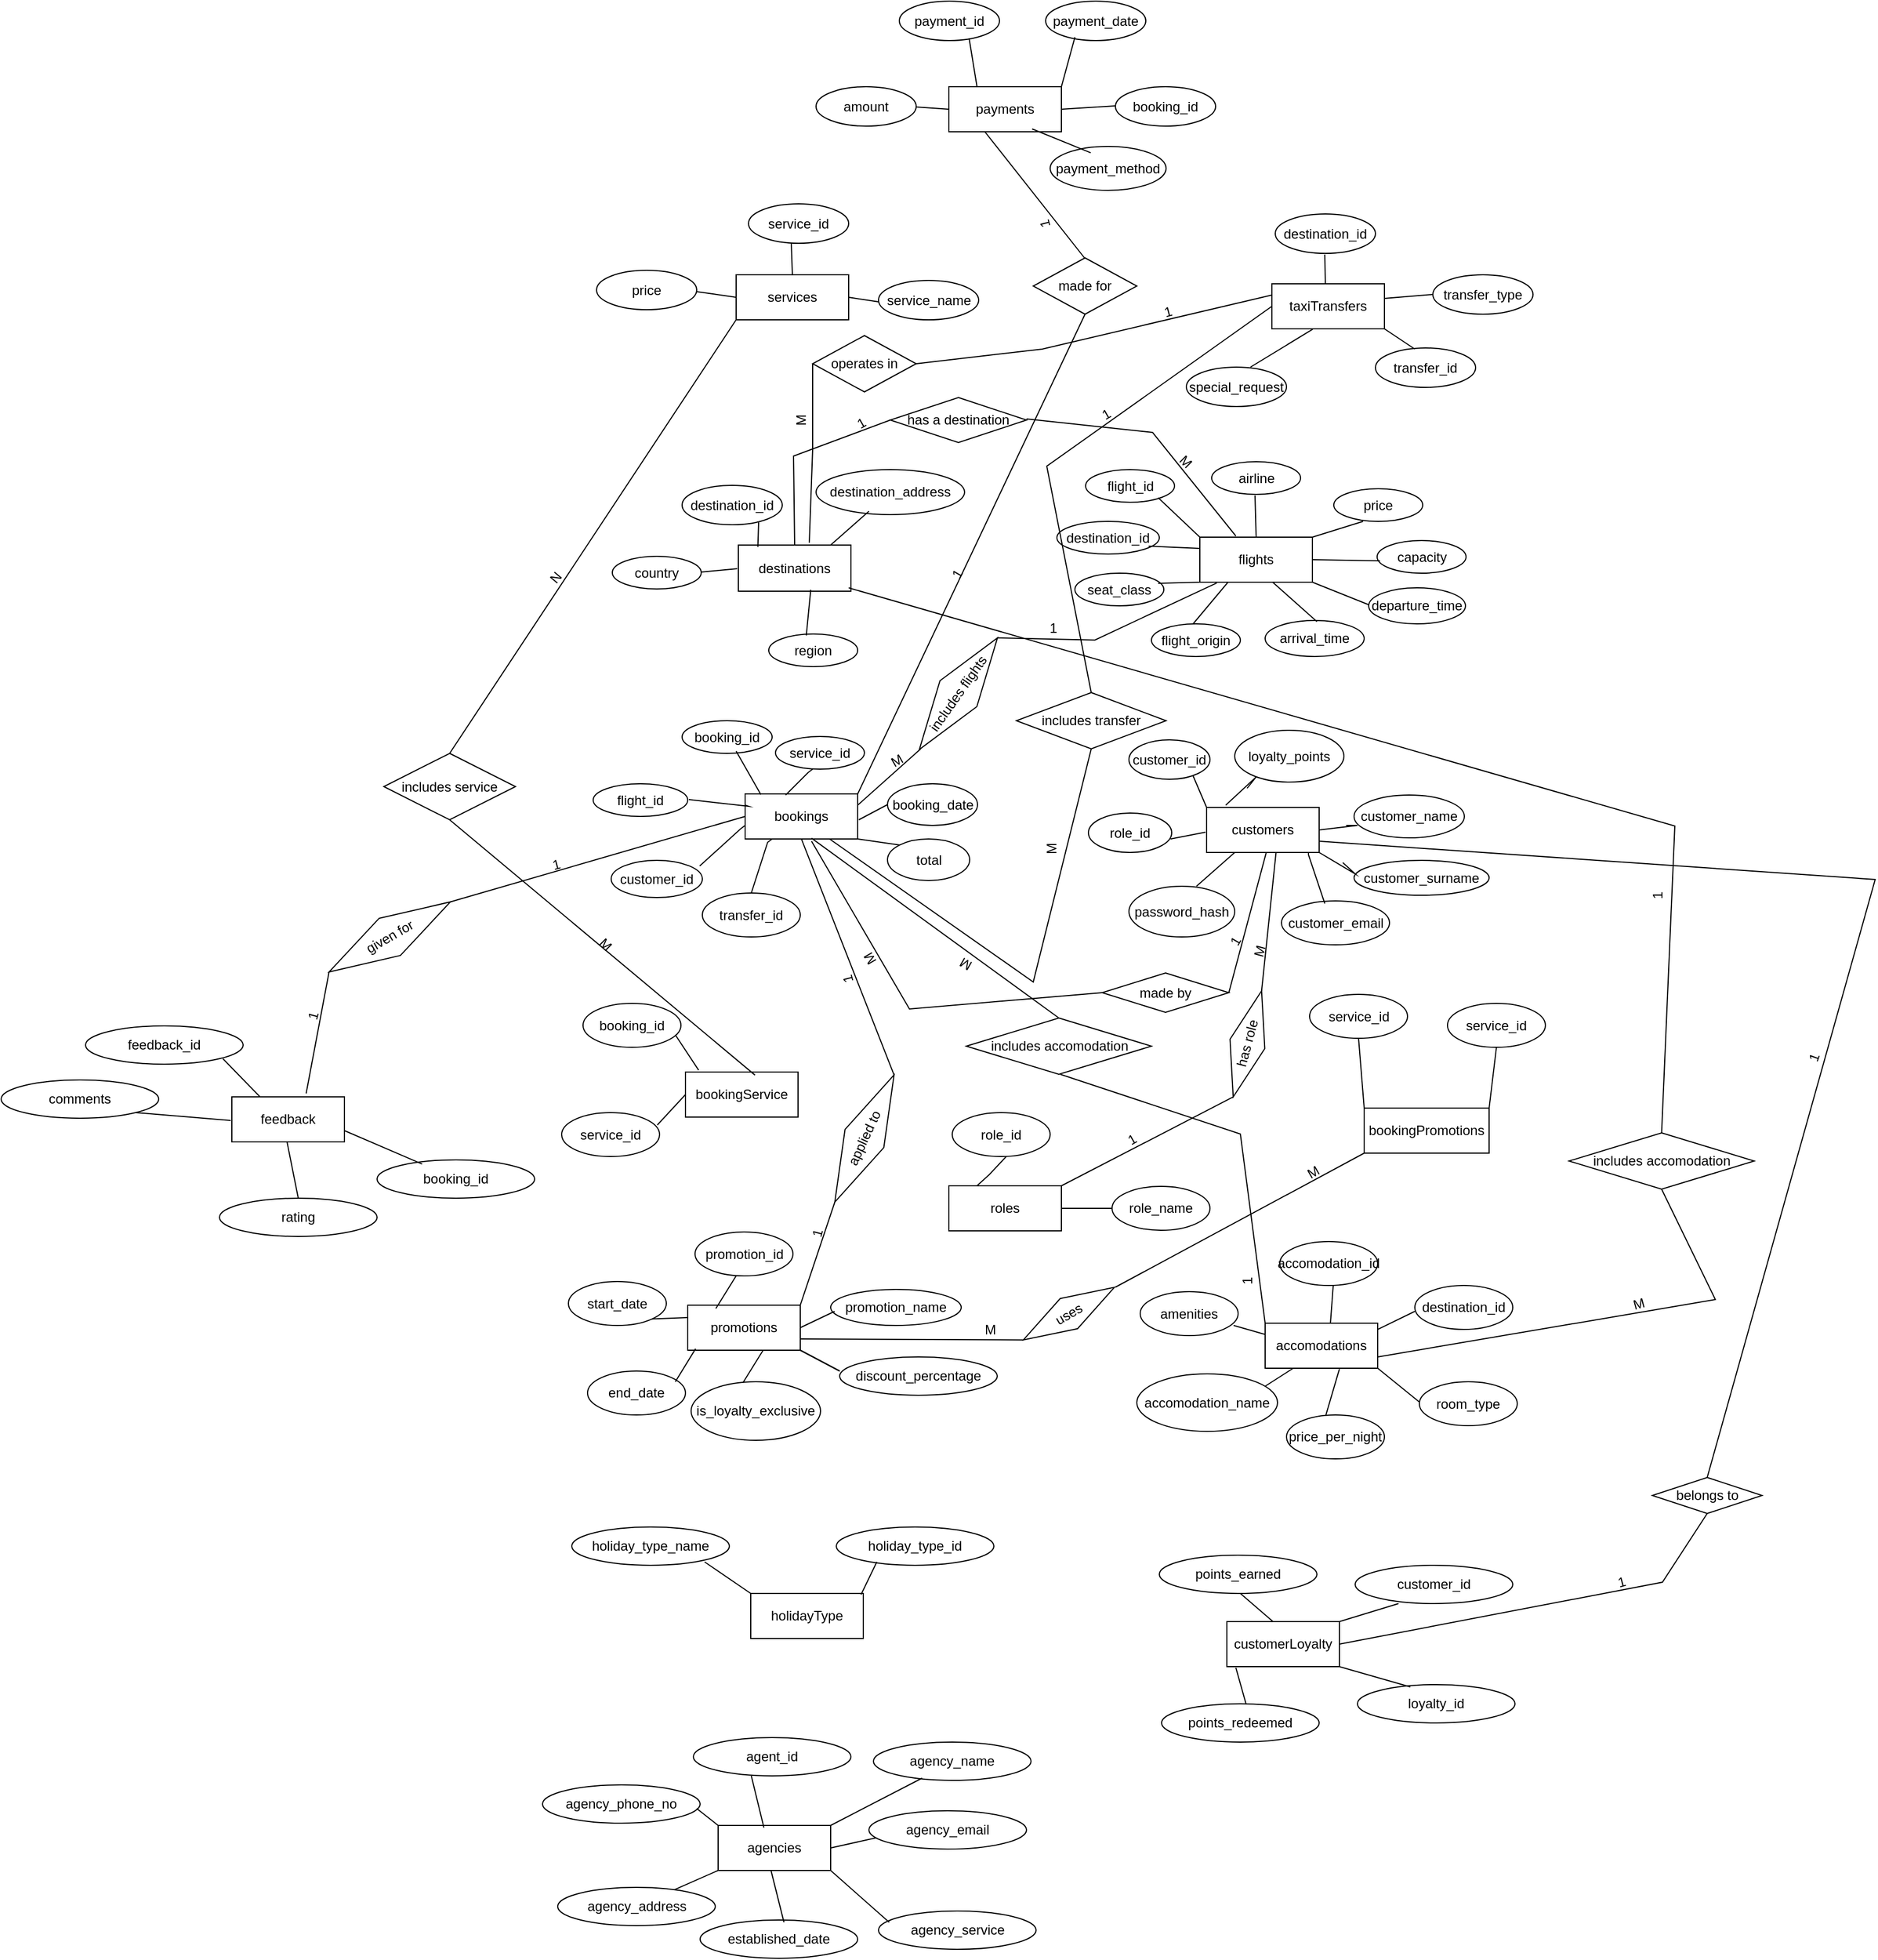 <mxfile version="26.0.11">
  <diagram name="Page-1" id="1eU_khXiTEh37MQCyq2c">
    <mxGraphModel dx="3206" dy="1674" grid="0" gridSize="10" guides="1" tooltips="1" connect="1" arrows="1" fold="1" page="1" pageScale="1" pageWidth="1100" pageHeight="850" math="0" shadow="0">
      <root>
        <mxCell id="0" />
        <mxCell id="1" parent="0" />
        <mxCell id="WD1xmV7lFWjB1FPlFZ5V-3" value="bookings" style="whiteSpace=wrap;html=1;align=center;" parent="1" vertex="1">
          <mxGeometry x="176" y="180" width="100" height="40" as="geometry" />
        </mxCell>
        <mxCell id="WD1xmV7lFWjB1FPlFZ5V-4" value="booking_id" style="ellipse;whiteSpace=wrap;html=1;align=center;" parent="1" vertex="1">
          <mxGeometry x="120" y="115" width="80" height="29" as="geometry" />
        </mxCell>
        <mxCell id="WD1xmV7lFWjB1FPlFZ5V-5" value="service_id" style="ellipse;whiteSpace=wrap;html=1;align=center;" parent="1" vertex="1">
          <mxGeometry x="203" y="129" width="79" height="29" as="geometry" />
        </mxCell>
        <mxCell id="WD1xmV7lFWjB1FPlFZ5V-7" value="transfer_id" style="ellipse;whiteSpace=wrap;html=1;align=center;" parent="1" vertex="1">
          <mxGeometry x="138" y="268" width="87" height="39" as="geometry" />
        </mxCell>
        <mxCell id="WD1xmV7lFWjB1FPlFZ5V-8" value="flight_id" style="ellipse;whiteSpace=wrap;html=1;align=center;" parent="1" vertex="1">
          <mxGeometry x="41" y="171" width="84" height="29" as="geometry" />
        </mxCell>
        <mxCell id="WD1xmV7lFWjB1FPlFZ5V-9" value="booking_date" style="ellipse;whiteSpace=wrap;html=1;align=center;" parent="1" vertex="1">
          <mxGeometry x="302.5" y="171" width="80" height="37" as="geometry" />
        </mxCell>
        <mxCell id="WD1xmV7lFWjB1FPlFZ5V-10" value="total" style="ellipse;whiteSpace=wrap;html=1;align=center;" parent="1" vertex="1">
          <mxGeometry x="302.5" y="220" width="73" height="37" as="geometry" />
        </mxCell>
        <mxCell id="WD1xmV7lFWjB1FPlFZ5V-11" value="customer_id" style="ellipse;whiteSpace=wrap;html=1;align=center;" parent="1" vertex="1">
          <mxGeometry x="57" y="239" width="81" height="33" as="geometry" />
        </mxCell>
        <mxCell id="WD1xmV7lFWjB1FPlFZ5V-14" value="" style="endArrow=none;html=1;rounded=0;" parent="1" edge="1">
          <mxGeometry width="50" height="50" relative="1" as="geometry">
            <mxPoint x="212" y="181" as="sourcePoint" />
            <mxPoint x="236" y="158" as="targetPoint" />
            <Array as="points">
              <mxPoint x="232" y="161" />
            </Array>
          </mxGeometry>
        </mxCell>
        <mxCell id="WD1xmV7lFWjB1FPlFZ5V-15" value="" style="endArrow=none;html=1;rounded=0;exitX=0.971;exitY=0.152;exitDx=0;exitDy=0;exitPerimeter=0;" parent="1" source="WD1xmV7lFWjB1FPlFZ5V-11" edge="1">
          <mxGeometry width="50" height="50" relative="1" as="geometry">
            <mxPoint x="140.528" y="254.683" as="sourcePoint" />
            <mxPoint x="176" y="208" as="targetPoint" />
            <Array as="points">
              <mxPoint x="172" y="211" />
            </Array>
          </mxGeometry>
        </mxCell>
        <mxCell id="WD1xmV7lFWjB1FPlFZ5V-19" value="" style="endArrow=none;html=1;rounded=0;entryX=0;entryY=0.5;entryDx=0;entryDy=0;" parent="1" edge="1" target="WD1xmV7lFWjB1FPlFZ5V-9">
          <mxGeometry width="50" height="50" relative="1" as="geometry">
            <mxPoint x="277" y="203" as="sourcePoint" />
            <mxPoint x="301" y="180" as="targetPoint" />
            <Array as="points" />
          </mxGeometry>
        </mxCell>
        <mxCell id="WD1xmV7lFWjB1FPlFZ5V-20" value="" style="endArrow=none;html=1;rounded=0;entryX=0;entryY=0.25;entryDx=0;entryDy=0;" parent="1" target="WD1xmV7lFWjB1FPlFZ5V-3" edge="1">
          <mxGeometry width="50" height="50" relative="1" as="geometry">
            <mxPoint x="126" y="185" as="sourcePoint" />
            <mxPoint x="176" y="180" as="targetPoint" />
            <Array as="points">
              <mxPoint x="179" y="191" />
            </Array>
          </mxGeometry>
        </mxCell>
        <mxCell id="WD1xmV7lFWjB1FPlFZ5V-21" value="" style="endArrow=none;html=1;rounded=0;exitX=1;exitY=1;exitDx=0;exitDy=0;entryX=0;entryY=0;entryDx=0;entryDy=0;" parent="1" source="WD1xmV7lFWjB1FPlFZ5V-3" edge="1" target="WD1xmV7lFWjB1FPlFZ5V-10">
          <mxGeometry width="50" height="50" relative="1" as="geometry">
            <mxPoint x="282" y="236" as="sourcePoint" />
            <mxPoint x="306" y="213" as="targetPoint" />
            <Array as="points" />
          </mxGeometry>
        </mxCell>
        <mxCell id="WD1xmV7lFWjB1FPlFZ5V-22" value="" style="endArrow=none;html=1;rounded=0;entryX=0.6;entryY=0.931;entryDx=0;entryDy=0;entryPerimeter=0;exitX=0.14;exitY=0.017;exitDx=0;exitDy=0;exitPerimeter=0;" parent="1" source="WD1xmV7lFWjB1FPlFZ5V-3" target="WD1xmV7lFWjB1FPlFZ5V-4" edge="1">
          <mxGeometry width="50" height="50" relative="1" as="geometry">
            <mxPoint x="170" y="186" as="sourcePoint" />
            <mxPoint x="194" y="163" as="targetPoint" />
            <Array as="points" />
          </mxGeometry>
        </mxCell>
        <mxCell id="WD1xmV7lFWjB1FPlFZ5V-23" value="customers" style="whiteSpace=wrap;html=1;align=center;" parent="1" vertex="1">
          <mxGeometry x="586" y="192" width="100" height="40" as="geometry" />
        </mxCell>
        <mxCell id="WD1xmV7lFWjB1FPlFZ5V-24" value="password_hash" style="ellipse;whiteSpace=wrap;html=1;align=center;" parent="1" vertex="1">
          <mxGeometry x="517" y="262" width="94" height="45" as="geometry" />
        </mxCell>
        <mxCell id="WD1xmV7lFWjB1FPlFZ5V-25" value="loyalty_points" style="ellipse;whiteSpace=wrap;html=1;align=center;" parent="1" vertex="1">
          <mxGeometry x="611" y="123.5" width="97" height="46" as="geometry" />
        </mxCell>
        <mxCell id="WD1xmV7lFWjB1FPlFZ5V-26" value="customer_id" style="ellipse;whiteSpace=wrap;html=1;align=center;" parent="1" vertex="1">
          <mxGeometry x="517" y="132" width="72" height="35" as="geometry" />
        </mxCell>
        <mxCell id="WD1xmV7lFWjB1FPlFZ5V-27" value="role_id" style="ellipse;whiteSpace=wrap;html=1;align=center;" parent="1" vertex="1">
          <mxGeometry x="481" y="197" width="74" height="35" as="geometry" />
        </mxCell>
        <mxCell id="WD1xmV7lFWjB1FPlFZ5V-29" value="customer_email" style="ellipse;whiteSpace=wrap;html=1;align=center;" parent="1" vertex="1">
          <mxGeometry x="652.5" y="275" width="96" height="39" as="geometry" />
        </mxCell>
        <mxCell id="WD1xmV7lFWjB1FPlFZ5V-30" value="customer_surname" style="ellipse;whiteSpace=wrap;html=1;align=center;" parent="1" vertex="1">
          <mxGeometry x="717" y="239" width="120" height="31" as="geometry" />
        </mxCell>
        <mxCell id="WD1xmV7lFWjB1FPlFZ5V-31" value="customer_name" style="ellipse;whiteSpace=wrap;html=1;align=center;" parent="1" vertex="1">
          <mxGeometry x="717" y="181" width="98" height="38" as="geometry" />
        </mxCell>
        <mxCell id="WD1xmV7lFWjB1FPlFZ5V-32" value="" style="endArrow=none;html=1;rounded=0;entryX=0.25;entryY=1;entryDx=0;entryDy=0;" parent="1" target="WD1xmV7lFWjB1FPlFZ5V-23" edge="1">
          <mxGeometry width="50" height="50" relative="1" as="geometry">
            <mxPoint x="577" y="262" as="sourcePoint" />
            <mxPoint x="601" y="239" as="targetPoint" />
            <Array as="points" />
          </mxGeometry>
        </mxCell>
        <mxCell id="WD1xmV7lFWjB1FPlFZ5V-33" value="" style="endArrow=none;html=1;rounded=0;" parent="1" edge="1">
          <mxGeometry width="50" height="50" relative="1" as="geometry">
            <mxPoint x="603" y="190" as="sourcePoint" />
            <mxPoint x="622" y="175" as="targetPoint" />
            <Array as="points">
              <mxPoint x="630" y="165" />
            </Array>
          </mxGeometry>
        </mxCell>
        <mxCell id="WD1xmV7lFWjB1FPlFZ5V-34" value="" style="endArrow=none;html=1;rounded=0;" parent="1" edge="1">
          <mxGeometry width="50" height="50" relative="1" as="geometry">
            <mxPoint x="554" y="220" as="sourcePoint" />
            <mxPoint x="585" y="214" as="targetPoint" />
            <Array as="points" />
          </mxGeometry>
        </mxCell>
        <mxCell id="WD1xmV7lFWjB1FPlFZ5V-35" value="" style="endArrow=none;html=1;rounded=0;exitX=0.401;exitY=0.06;exitDx=0;exitDy=0;exitPerimeter=0;" parent="1" edge="1" source="WD1xmV7lFWjB1FPlFZ5V-29">
          <mxGeometry width="50" height="50" relative="1" as="geometry">
            <mxPoint x="676.5" y="279" as="sourcePoint" />
            <mxPoint x="676.5" y="232" as="targetPoint" />
            <Array as="points">
              <mxPoint x="676.5" y="234" />
            </Array>
          </mxGeometry>
        </mxCell>
        <mxCell id="WD1xmV7lFWjB1FPlFZ5V-36" value="" style="endArrow=none;html=1;rounded=0;exitX=1;exitY=0.5;exitDx=0;exitDy=0;" parent="1" source="WD1xmV7lFWjB1FPlFZ5V-23" edge="1">
          <mxGeometry width="50" height="50" relative="1" as="geometry">
            <mxPoint x="686" y="225" as="sourcePoint" />
            <mxPoint x="710" y="208" as="targetPoint" />
            <Array as="points">
              <mxPoint x="720" y="208" />
            </Array>
          </mxGeometry>
        </mxCell>
        <mxCell id="WD1xmV7lFWjB1FPlFZ5V-38" value="" style="endArrow=none;html=1;rounded=0;exitX=0;exitY=0;exitDx=0;exitDy=0;" parent="1" source="WD1xmV7lFWjB1FPlFZ5V-23" edge="1">
          <mxGeometry width="50" height="50" relative="1" as="geometry">
            <mxPoint x="542" y="197" as="sourcePoint" />
            <mxPoint x="574" y="164" as="targetPoint" />
            <Array as="points">
              <mxPoint x="574" y="164" />
            </Array>
          </mxGeometry>
        </mxCell>
        <mxCell id="WD1xmV7lFWjB1FPlFZ5V-39" value="" style="endArrow=none;html=1;rounded=0;exitX=1;exitY=1;exitDx=0;exitDy=0;" parent="1" source="WD1xmV7lFWjB1FPlFZ5V-23" edge="1">
          <mxGeometry width="50" height="50" relative="1" as="geometry">
            <mxPoint x="686" y="284" as="sourcePoint" />
            <mxPoint x="707" y="241" as="targetPoint" />
            <Array as="points">
              <mxPoint x="718" y="251" />
            </Array>
          </mxGeometry>
        </mxCell>
        <mxCell id="WD1xmV7lFWjB1FPlFZ5V-40" value="roles" style="whiteSpace=wrap;html=1;align=center;" parent="1" vertex="1">
          <mxGeometry x="357" y="528" width="100" height="40" as="geometry" />
        </mxCell>
        <mxCell id="WD1xmV7lFWjB1FPlFZ5V-41" value="destinations" style="whiteSpace=wrap;html=1;align=center;" parent="1" vertex="1">
          <mxGeometry x="170" y="-41" width="100" height="41" as="geometry" />
        </mxCell>
        <mxCell id="WD1xmV7lFWjB1FPlFZ5V-42" value="customerLoyalty" style="whiteSpace=wrap;html=1;align=center;" parent="1" vertex="1">
          <mxGeometry x="604" y="915" width="100" height="40" as="geometry" />
        </mxCell>
        <mxCell id="WD1xmV7lFWjB1FPlFZ5V-43" value="accomodations" style="whiteSpace=wrap;html=1;align=center;" parent="1" vertex="1">
          <mxGeometry x="638" y="650" width="100" height="40" as="geometry" />
        </mxCell>
        <mxCell id="WD1xmV7lFWjB1FPlFZ5V-44" value="flights" style="whiteSpace=wrap;html=1;align=center;" parent="1" vertex="1">
          <mxGeometry x="580" y="-48" width="100" height="40" as="geometry" />
        </mxCell>
        <mxCell id="WD1xmV7lFWjB1FPlFZ5V-45" value="taxiTransfers" style="whiteSpace=wrap;html=1;align=center;" parent="1" vertex="1">
          <mxGeometry x="644" y="-273" width="100" height="40" as="geometry" />
        </mxCell>
        <mxCell id="WD1xmV7lFWjB1FPlFZ5V-46" value="bookingService" style="whiteSpace=wrap;html=1;align=center;" parent="1" vertex="1">
          <mxGeometry x="123" y="427" width="100" height="40" as="geometry" />
        </mxCell>
        <mxCell id="WD1xmV7lFWjB1FPlFZ5V-47" value="services" style="whiteSpace=wrap;html=1;align=center;" parent="1" vertex="1">
          <mxGeometry x="168" y="-281" width="100" height="40" as="geometry" />
        </mxCell>
        <mxCell id="WD1xmV7lFWjB1FPlFZ5V-48" value="promotions" style="whiteSpace=wrap;html=1;align=center;" parent="1" vertex="1">
          <mxGeometry x="125" y="634" width="100" height="40" as="geometry" />
        </mxCell>
        <mxCell id="WD1xmV7lFWjB1FPlFZ5V-49" value="holidayType" style="whiteSpace=wrap;html=1;align=center;" parent="1" vertex="1">
          <mxGeometry x="181" y="890" width="100" height="40" as="geometry" />
        </mxCell>
        <mxCell id="WD1xmV7lFWjB1FPlFZ5V-50" value="bookingPromotions" style="whiteSpace=wrap;html=1;align=center;" parent="1" vertex="1">
          <mxGeometry x="726" y="459" width="111" height="40" as="geometry" />
        </mxCell>
        <mxCell id="WD1xmV7lFWjB1FPlFZ5V-51" value="payments" style="whiteSpace=wrap;html=1;align=center;" parent="1" vertex="1">
          <mxGeometry x="357" y="-448" width="100" height="40" as="geometry" />
        </mxCell>
        <mxCell id="WD1xmV7lFWjB1FPlFZ5V-52" value="agencies" style="whiteSpace=wrap;html=1;align=center;" parent="1" vertex="1">
          <mxGeometry x="152" y="1096" width="100" height="40" as="geometry" />
        </mxCell>
        <mxCell id="WD1xmV7lFWjB1FPlFZ5V-56" value="region" style="ellipse;whiteSpace=wrap;html=1;align=center;" parent="1" vertex="1">
          <mxGeometry x="197" y="38" width="79" height="29" as="geometry" />
        </mxCell>
        <mxCell id="WD1xmV7lFWjB1FPlFZ5V-57" value="country" style="ellipse;whiteSpace=wrap;html=1;align=center;" parent="1" vertex="1">
          <mxGeometry x="58" y="-31" width="79" height="29" as="geometry" />
        </mxCell>
        <mxCell id="WD1xmV7lFWjB1FPlFZ5V-58" value="destination_address" style="ellipse;whiteSpace=wrap;html=1;align=center;" parent="1" vertex="1">
          <mxGeometry x="239" y="-108" width="132" height="40" as="geometry" />
        </mxCell>
        <mxCell id="WD1xmV7lFWjB1FPlFZ5V-59" value="destination_id" style="ellipse;whiteSpace=wrap;html=1;align=center;" parent="1" vertex="1">
          <mxGeometry x="120" y="-94" width="89" height="35" as="geometry" />
        </mxCell>
        <mxCell id="WD1xmV7lFWjB1FPlFZ5V-60" style="edgeStyle=orthogonalEdgeStyle;rounded=0;orthogonalLoop=1;jettySize=auto;html=1;exitX=0.5;exitY=1;exitDx=0;exitDy=0;" parent="1" source="WD1xmV7lFWjB1FPlFZ5V-59" target="WD1xmV7lFWjB1FPlFZ5V-59" edge="1">
          <mxGeometry relative="1" as="geometry" />
        </mxCell>
        <mxCell id="WD1xmV7lFWjB1FPlFZ5V-61" value="" style="endArrow=none;html=1;rounded=0;entryX=0.25;entryY=1;entryDx=0;entryDy=0;" parent="1" edge="1">
          <mxGeometry width="50" height="50" relative="1" as="geometry">
            <mxPoint x="252" y="-41" as="sourcePoint" />
            <mxPoint x="286" y="-71" as="targetPoint" />
            <Array as="points" />
          </mxGeometry>
        </mxCell>
        <mxCell id="WD1xmV7lFWjB1FPlFZ5V-62" value="" style="endArrow=none;html=1;rounded=0;entryX=0.643;entryY=0.967;entryDx=0;entryDy=0;exitX=0.422;exitY=0.046;exitDx=0;exitDy=0;entryPerimeter=0;exitPerimeter=0;" parent="1" source="WD1xmV7lFWjB1FPlFZ5V-56" edge="1" target="WD1xmV7lFWjB1FPlFZ5V-41">
          <mxGeometry width="50" height="50" relative="1" as="geometry">
            <mxPoint x="220" y="29.75" as="sourcePoint" />
            <mxPoint x="257" y="29" as="targetPoint" />
            <Array as="points" />
          </mxGeometry>
        </mxCell>
        <mxCell id="WD1xmV7lFWjB1FPlFZ5V-63" value="" style="endArrow=none;html=1;rounded=0;" parent="1" edge="1">
          <mxGeometry width="50" height="50" relative="1" as="geometry">
            <mxPoint x="137" y="-17" as="sourcePoint" />
            <mxPoint x="169" y="-20" as="targetPoint" />
            <Array as="points" />
          </mxGeometry>
        </mxCell>
        <mxCell id="WD1xmV7lFWjB1FPlFZ5V-64" value="" style="endArrow=none;html=1;rounded=0;entryX=0.25;entryY=1;entryDx=0;entryDy=0;exitX=0.173;exitY=0.041;exitDx=0;exitDy=0;exitPerimeter=0;" parent="1" source="WD1xmV7lFWjB1FPlFZ5V-41" edge="1">
          <mxGeometry width="50" height="50" relative="1" as="geometry">
            <mxPoint x="188" y="-47" as="sourcePoint" />
            <mxPoint x="188" y="-61" as="targetPoint" />
            <Array as="points" />
          </mxGeometry>
        </mxCell>
        <mxCell id="WD1xmV7lFWjB1FPlFZ5V-65" value="flight_id" style="ellipse;whiteSpace=wrap;html=1;align=center;" parent="1" vertex="1">
          <mxGeometry x="478.5" y="-108" width="79" height="29" as="geometry" />
        </mxCell>
        <mxCell id="WD1xmV7lFWjB1FPlFZ5V-66" value="flight_origin" style="ellipse;whiteSpace=wrap;html=1;align=center;" parent="1" vertex="1">
          <mxGeometry x="537" y="29" width="79" height="29" as="geometry" />
        </mxCell>
        <mxCell id="WD1xmV7lFWjB1FPlFZ5V-67" value="arrival_time" style="ellipse;whiteSpace=wrap;html=1;align=center;" parent="1" vertex="1">
          <mxGeometry x="638" y="26" width="88" height="32" as="geometry" />
        </mxCell>
        <mxCell id="WD1xmV7lFWjB1FPlFZ5V-68" value="departure_time" style="ellipse;whiteSpace=wrap;html=1;align=center;" parent="1" vertex="1">
          <mxGeometry x="730" y="-3" width="86" height="32" as="geometry" />
        </mxCell>
        <mxCell id="WD1xmV7lFWjB1FPlFZ5V-69" value="capacity" style="ellipse;whiteSpace=wrap;html=1;align=center;" parent="1" vertex="1">
          <mxGeometry x="737.5" y="-45" width="79" height="29" as="geometry" />
        </mxCell>
        <mxCell id="WD1xmV7lFWjB1FPlFZ5V-70" value="seat_class" style="ellipse;whiteSpace=wrap;html=1;align=center;" parent="1" vertex="1">
          <mxGeometry x="469" y="-16" width="79" height="29" as="geometry" />
        </mxCell>
        <mxCell id="WD1xmV7lFWjB1FPlFZ5V-71" value="price" style="ellipse;whiteSpace=wrap;html=1;align=center;" parent="1" vertex="1">
          <mxGeometry x="699" y="-91" width="79" height="29" as="geometry" />
        </mxCell>
        <mxCell id="WD1xmV7lFWjB1FPlFZ5V-72" value="airline" style="ellipse;whiteSpace=wrap;html=1;align=center;" parent="1" vertex="1">
          <mxGeometry x="590.5" y="-115" width="79" height="29" as="geometry" />
        </mxCell>
        <mxCell id="WD1xmV7lFWjB1FPlFZ5V-73" value="destination_id" style="ellipse;whiteSpace=wrap;html=1;align=center;" parent="1" vertex="1">
          <mxGeometry x="453" y="-62" width="91" height="29" as="geometry" />
        </mxCell>
        <mxCell id="WD1xmV7lFWjB1FPlFZ5V-74" value="" style="endArrow=none;html=1;rounded=0;entryX=0.25;entryY=1;entryDx=0;entryDy=0;exitX=1;exitY=0.75;exitDx=0;exitDy=0;" parent="1" edge="1">
          <mxGeometry width="50" height="50" relative="1" as="geometry">
            <mxPoint x="543" y="-7" as="sourcePoint" />
            <mxPoint x="580" y="-8" as="targetPoint" />
            <Array as="points" />
          </mxGeometry>
        </mxCell>
        <mxCell id="WD1xmV7lFWjB1FPlFZ5V-76" value="" style="endArrow=none;html=1;rounded=0;entryX=0;entryY=0.25;entryDx=0;entryDy=0;exitX=1;exitY=0.75;exitDx=0;exitDy=0;" parent="1" target="WD1xmV7lFWjB1FPlFZ5V-44" edge="1">
          <mxGeometry width="50" height="50" relative="1" as="geometry">
            <mxPoint x="534.5" y="-40" as="sourcePoint" />
            <mxPoint x="571.5" y="-41" as="targetPoint" />
            <Array as="points" />
          </mxGeometry>
        </mxCell>
        <mxCell id="WD1xmV7lFWjB1FPlFZ5V-77" value="" style="endArrow=none;html=1;rounded=0;exitX=1;exitY=0.75;exitDx=0;exitDy=0;entryX=0;entryY=0;entryDx=0;entryDy=0;" parent="1" target="WD1xmV7lFWjB1FPlFZ5V-44" edge="1">
          <mxGeometry width="50" height="50" relative="1" as="geometry">
            <mxPoint x="543" y="-83" as="sourcePoint" />
            <mxPoint x="579" y="-55" as="targetPoint" />
            <Array as="points" />
          </mxGeometry>
        </mxCell>
        <mxCell id="WD1xmV7lFWjB1FPlFZ5V-78" value="" style="endArrow=none;html=1;rounded=0;entryX=0.5;entryY=0;entryDx=0;entryDy=0;exitX=1;exitY=0.75;exitDx=0;exitDy=0;" parent="1" target="WD1xmV7lFWjB1FPlFZ5V-44" edge="1">
          <mxGeometry width="50" height="50" relative="1" as="geometry">
            <mxPoint x="629" y="-85" as="sourcePoint" />
            <mxPoint x="666" y="-86" as="targetPoint" />
            <Array as="points" />
          </mxGeometry>
        </mxCell>
        <mxCell id="WD1xmV7lFWjB1FPlFZ5V-79" value="" style="endArrow=none;html=1;rounded=0;entryX=0.329;entryY=1;entryDx=0;entryDy=0;exitX=1;exitY=0;exitDx=0;exitDy=0;entryPerimeter=0;" parent="1" source="WD1xmV7lFWjB1FPlFZ5V-44" target="WD1xmV7lFWjB1FPlFZ5V-71" edge="1">
          <mxGeometry width="50" height="50" relative="1" as="geometry">
            <mxPoint x="683" y="-61" as="sourcePoint" />
            <mxPoint x="720" y="-62" as="targetPoint" />
            <Array as="points" />
          </mxGeometry>
        </mxCell>
        <mxCell id="WD1xmV7lFWjB1FPlFZ5V-80" value="" style="endArrow=none;html=1;rounded=0;entryX=0.25;entryY=1;entryDx=0;entryDy=0;exitX=1;exitY=0.5;exitDx=0;exitDy=0;" parent="1" source="WD1xmV7lFWjB1FPlFZ5V-44" edge="1">
          <mxGeometry width="50" height="50" relative="1" as="geometry">
            <mxPoint x="703" y="-26" as="sourcePoint" />
            <mxPoint x="740" y="-27" as="targetPoint" />
            <Array as="points" />
          </mxGeometry>
        </mxCell>
        <mxCell id="WD1xmV7lFWjB1FPlFZ5V-81" value="" style="endArrow=none;html=1;rounded=0;entryX=0.25;entryY=1;entryDx=0;entryDy=0;exitX=1;exitY=1;exitDx=0;exitDy=0;" parent="1" source="WD1xmV7lFWjB1FPlFZ5V-44" edge="1">
          <mxGeometry width="50" height="50" relative="1" as="geometry">
            <mxPoint x="693" y="13" as="sourcePoint" />
            <mxPoint x="730" y="12" as="targetPoint" />
            <Array as="points" />
          </mxGeometry>
        </mxCell>
        <mxCell id="WD1xmV7lFWjB1FPlFZ5V-82" value="" style="endArrow=none;html=1;rounded=0;entryX=0.523;entryY=0.031;entryDx=0;entryDy=0;exitX=0.647;exitY=1;exitDx=0;exitDy=0;exitPerimeter=0;entryPerimeter=0;" parent="1" source="WD1xmV7lFWjB1FPlFZ5V-44" target="WD1xmV7lFWjB1FPlFZ5V-67" edge="1">
          <mxGeometry width="50" height="50" relative="1" as="geometry">
            <mxPoint x="641" y="24" as="sourcePoint" />
            <mxPoint x="678" y="23" as="targetPoint" />
            <Array as="points" />
          </mxGeometry>
        </mxCell>
        <mxCell id="WD1xmV7lFWjB1FPlFZ5V-83" value="" style="endArrow=none;html=1;rounded=0;entryX=0.25;entryY=1;entryDx=0;entryDy=0;exitX=1;exitY=0.75;exitDx=0;exitDy=0;" parent="1" target="WD1xmV7lFWjB1FPlFZ5V-44" edge="1">
          <mxGeometry width="50" height="50" relative="1" as="geometry">
            <mxPoint x="574" y="29" as="sourcePoint" />
            <mxPoint x="611" y="28" as="targetPoint" />
            <Array as="points" />
          </mxGeometry>
        </mxCell>
        <mxCell id="WD1xmV7lFWjB1FPlFZ5V-84" value="service_id" style="ellipse;whiteSpace=wrap;html=1;align=center;" parent="1" vertex="1">
          <mxGeometry x="13" y="463" width="87" height="39" as="geometry" />
        </mxCell>
        <mxCell id="WD1xmV7lFWjB1FPlFZ5V-86" value="booking_id" style="ellipse;whiteSpace=wrap;html=1;align=center;" parent="1" vertex="1">
          <mxGeometry x="32" y="366" width="87" height="39" as="geometry" />
        </mxCell>
        <mxCell id="WD1xmV7lFWjB1FPlFZ5V-89" value="role_name" style="ellipse;whiteSpace=wrap;html=1;align=center;" parent="1" vertex="1">
          <mxGeometry x="502" y="528.5" width="87" height="39" as="geometry" />
        </mxCell>
        <mxCell id="WD1xmV7lFWjB1FPlFZ5V-91" value="role_id" style="ellipse;whiteSpace=wrap;html=1;align=center;" parent="1" vertex="1">
          <mxGeometry x="360" y="463" width="87" height="39" as="geometry" />
        </mxCell>
        <mxCell id="WD1xmV7lFWjB1FPlFZ5V-92" value="" style="endArrow=none;html=1;rounded=0;entryX=0.25;entryY=1;entryDx=0;entryDy=0;exitX=0.25;exitY=0;exitDx=0;exitDy=0;" parent="1" source="WD1xmV7lFWjB1FPlFZ5V-40" edge="1">
          <mxGeometry width="50" height="50" relative="1" as="geometry">
            <mxPoint x="379" y="532" as="sourcePoint" />
            <mxPoint x="408" y="502" as="targetPoint" />
            <Array as="points">
              <mxPoint x="393" y="518" />
            </Array>
          </mxGeometry>
        </mxCell>
        <mxCell id="WD1xmV7lFWjB1FPlFZ5V-93" value="" style="endArrow=none;html=1;rounded=0;entryX=0.25;entryY=1;entryDx=0;entryDy=0;exitX=1;exitY=0.5;exitDx=0;exitDy=0;" parent="1" source="WD1xmV7lFWjB1FPlFZ5V-40" edge="1">
          <mxGeometry width="50" height="50" relative="1" as="geometry">
            <mxPoint x="473" y="578" as="sourcePoint" />
            <mxPoint x="502" y="548" as="targetPoint" />
            <Array as="points" />
          </mxGeometry>
        </mxCell>
        <mxCell id="WD1xmV7lFWjB1FPlFZ5V-94" value="service_id" style="ellipse;whiteSpace=wrap;html=1;align=center;" parent="1" vertex="1">
          <mxGeometry x="179" y="-344" width="89" height="35" as="geometry" />
        </mxCell>
        <mxCell id="WD1xmV7lFWjB1FPlFZ5V-95" value="price" style="ellipse;whiteSpace=wrap;html=1;align=center;" parent="1" vertex="1">
          <mxGeometry x="44" y="-285" width="89" height="35" as="geometry" />
        </mxCell>
        <mxCell id="WD1xmV7lFWjB1FPlFZ5V-96" value="service_name" style="ellipse;whiteSpace=wrap;html=1;align=center;" parent="1" vertex="1">
          <mxGeometry x="294.5" y="-276" width="89" height="35" as="geometry" />
        </mxCell>
        <mxCell id="WD1xmV7lFWjB1FPlFZ5V-97" value="special_request" style="ellipse;whiteSpace=wrap;html=1;align=center;" parent="1" vertex="1">
          <mxGeometry x="568" y="-199" width="89" height="35" as="geometry" />
        </mxCell>
        <mxCell id="WD1xmV7lFWjB1FPlFZ5V-98" value="transfer_id" style="ellipse;whiteSpace=wrap;html=1;align=center;" parent="1" vertex="1">
          <mxGeometry x="736" y="-216" width="89" height="35" as="geometry" />
        </mxCell>
        <mxCell id="WD1xmV7lFWjB1FPlFZ5V-99" value="transfer_type" style="ellipse;whiteSpace=wrap;html=1;align=center;" parent="1" vertex="1">
          <mxGeometry x="787" y="-281" width="89" height="35" as="geometry" />
        </mxCell>
        <mxCell id="WD1xmV7lFWjB1FPlFZ5V-100" value="destination_id" style="ellipse;whiteSpace=wrap;html=1;align=center;" parent="1" vertex="1">
          <mxGeometry x="647" y="-335" width="89" height="35" as="geometry" />
        </mxCell>
        <mxCell id="WD1xmV7lFWjB1FPlFZ5V-101" value="payment_method" style="ellipse;whiteSpace=wrap;html=1;align=center;" parent="1" vertex="1">
          <mxGeometry x="447" y="-395" width="103" height="39" as="geometry" />
        </mxCell>
        <mxCell id="WD1xmV7lFWjB1FPlFZ5V-102" value="payment_date" style="ellipse;whiteSpace=wrap;html=1;align=center;" parent="1" vertex="1">
          <mxGeometry x="443" y="-524" width="89" height="35" as="geometry" />
        </mxCell>
        <mxCell id="WD1xmV7lFWjB1FPlFZ5V-103" value="payment_id" style="ellipse;whiteSpace=wrap;html=1;align=center;" parent="1" vertex="1">
          <mxGeometry x="313" y="-524" width="89" height="35" as="geometry" />
        </mxCell>
        <mxCell id="WD1xmV7lFWjB1FPlFZ5V-104" value="amount" style="ellipse;whiteSpace=wrap;html=1;align=center;" parent="1" vertex="1">
          <mxGeometry x="239" y="-448" width="89" height="35" as="geometry" />
        </mxCell>
        <mxCell id="WD1xmV7lFWjB1FPlFZ5V-105" value="booking_id" style="ellipse;whiteSpace=wrap;html=1;align=center;" parent="1" vertex="1">
          <mxGeometry x="505" y="-448" width="89" height="35" as="geometry" />
        </mxCell>
        <mxCell id="WD1xmV7lFWjB1FPlFZ5V-106" value="" style="endArrow=none;html=1;rounded=0;exitX=1;exitY=0.75;exitDx=0;exitDy=0;entryX=0;entryY=0.5;entryDx=0;entryDy=0;" parent="1" target="WD1xmV7lFWjB1FPlFZ5V-47" edge="1">
          <mxGeometry width="50" height="50" relative="1" as="geometry">
            <mxPoint x="133" y="-266" as="sourcePoint" />
            <mxPoint x="170" y="-231" as="targetPoint" />
            <Array as="points" />
          </mxGeometry>
        </mxCell>
        <mxCell id="WD1xmV7lFWjB1FPlFZ5V-107" value="" style="endArrow=none;html=1;rounded=0;exitX=1;exitY=0.75;exitDx=0;exitDy=0;entryX=0.5;entryY=0;entryDx=0;entryDy=0;" parent="1" target="WD1xmV7lFWjB1FPlFZ5V-47" edge="1">
          <mxGeometry width="50" height="50" relative="1" as="geometry">
            <mxPoint x="217" y="-309" as="sourcePoint" />
            <mxPoint x="252" y="-304" as="targetPoint" />
            <Array as="points" />
          </mxGeometry>
        </mxCell>
        <mxCell id="WD1xmV7lFWjB1FPlFZ5V-108" value="" style="endArrow=none;html=1;rounded=0;entryX=0;entryY=0.5;entryDx=0;entryDy=0;exitX=1;exitY=0.5;exitDx=0;exitDy=0;" parent="1" source="WD1xmV7lFWjB1FPlFZ5V-47" edge="1">
          <mxGeometry width="50" height="50" relative="1" as="geometry">
            <mxPoint x="270" y="-257" as="sourcePoint" />
            <mxPoint x="294.5" y="-257" as="targetPoint" />
            <Array as="points" />
          </mxGeometry>
        </mxCell>
        <mxCell id="WD1xmV7lFWjB1FPlFZ5V-109" value="" style="endArrow=none;html=1;rounded=0;exitX=1;exitY=0.75;exitDx=0;exitDy=0;" parent="1" edge="1">
          <mxGeometry width="50" height="50" relative="1" as="geometry">
            <mxPoint x="691" y="-299" as="sourcePoint" />
            <mxPoint x="691.5" y="-273" as="targetPoint" />
            <Array as="points" />
          </mxGeometry>
        </mxCell>
        <mxCell id="WD1xmV7lFWjB1FPlFZ5V-110" value="" style="endArrow=none;html=1;rounded=0;exitX=0.363;exitY=1.008;exitDx=0;exitDy=0;entryX=1;entryY=0.5;entryDx=0;entryDy=0;exitPerimeter=0;" parent="1" edge="1" source="WD1xmV7lFWjB1FPlFZ5V-45">
          <mxGeometry width="50" height="50" relative="1" as="geometry">
            <mxPoint x="686" y="-209" as="sourcePoint" />
            <mxPoint x="625" y="-199" as="targetPoint" />
            <Array as="points" />
          </mxGeometry>
        </mxCell>
        <mxCell id="WD1xmV7lFWjB1FPlFZ5V-111" value="" style="endArrow=none;html=1;rounded=0;exitX=1;exitY=1;exitDx=0;exitDy=0;entryX=0;entryY=0.5;entryDx=0;entryDy=0;" parent="1" edge="1" target="WD1xmV7lFWjB1FPlFZ5V-99">
          <mxGeometry width="50" height="50" relative="1" as="geometry">
            <mxPoint x="744" y="-260" as="sourcePoint" />
            <mxPoint x="784.5" y="-230" as="targetPoint" />
            <Array as="points" />
          </mxGeometry>
        </mxCell>
        <mxCell id="WD1xmV7lFWjB1FPlFZ5V-112" value="" style="endArrow=none;html=1;rounded=0;exitX=1;exitY=0.75;exitDx=0;exitDy=0;" parent="1" edge="1">
          <mxGeometry width="50" height="50" relative="1" as="geometry">
            <mxPoint x="744" y="-233" as="sourcePoint" />
            <mxPoint x="771" y="-215" as="targetPoint" />
            <Array as="points" />
          </mxGeometry>
        </mxCell>
        <mxCell id="WD1xmV7lFWjB1FPlFZ5V-114" value="" style="endArrow=none;html=1;rounded=0;exitX=1;exitY=0.75;exitDx=0;exitDy=0;entryX=0.35;entryY=0.145;entryDx=0;entryDy=0;entryPerimeter=0;" parent="1" target="WD1xmV7lFWjB1FPlFZ5V-101" edge="1">
          <mxGeometry width="50" height="50" relative="1" as="geometry">
            <mxPoint x="431" y="-410.5" as="sourcePoint" />
            <mxPoint x="431.5" y="-380.5" as="targetPoint" />
            <Array as="points" />
          </mxGeometry>
        </mxCell>
        <mxCell id="WD1xmV7lFWjB1FPlFZ5V-115" value="" style="endArrow=none;html=1;rounded=0;exitX=1;exitY=0.75;exitDx=0;exitDy=0;entryX=0.25;entryY=0;entryDx=0;entryDy=0;" parent="1" target="WD1xmV7lFWjB1FPlFZ5V-51" edge="1">
          <mxGeometry width="50" height="50" relative="1" as="geometry">
            <mxPoint x="375" y="-491" as="sourcePoint" />
            <mxPoint x="375.5" y="-461" as="targetPoint" />
            <Array as="points" />
          </mxGeometry>
        </mxCell>
        <mxCell id="WD1xmV7lFWjB1FPlFZ5V-116" value="" style="endArrow=none;html=1;rounded=0;exitX=1;exitY=0.75;exitDx=0;exitDy=0;entryX=1;entryY=0;entryDx=0;entryDy=0;" parent="1" target="WD1xmV7lFWjB1FPlFZ5V-51" edge="1">
          <mxGeometry width="50" height="50" relative="1" as="geometry">
            <mxPoint x="469" y="-492" as="sourcePoint" />
            <mxPoint x="469.5" y="-462" as="targetPoint" />
            <Array as="points" />
          </mxGeometry>
        </mxCell>
        <mxCell id="WD1xmV7lFWjB1FPlFZ5V-117" value="" style="endArrow=none;html=1;rounded=0;exitX=1;exitY=0.75;exitDx=0;exitDy=0;entryX=1;entryY=0.5;entryDx=0;entryDy=0;" parent="1" target="WD1xmV7lFWjB1FPlFZ5V-51" edge="1">
          <mxGeometry width="50" height="50" relative="1" as="geometry">
            <mxPoint x="505" y="-431" as="sourcePoint" />
            <mxPoint x="505.5" y="-401" as="targetPoint" />
            <Array as="points" />
          </mxGeometry>
        </mxCell>
        <mxCell id="WD1xmV7lFWjB1FPlFZ5V-118" value="" style="endArrow=none;html=1;rounded=0;exitX=1;exitY=0.75;exitDx=0;exitDy=0;entryX=0;entryY=0.5;entryDx=0;entryDy=0;" parent="1" target="WD1xmV7lFWjB1FPlFZ5V-51" edge="1">
          <mxGeometry width="50" height="50" relative="1" as="geometry">
            <mxPoint x="328" y="-430" as="sourcePoint" />
            <mxPoint x="328.5" y="-400" as="targetPoint" />
            <Array as="points" />
          </mxGeometry>
        </mxCell>
        <mxCell id="WD1xmV7lFWjB1FPlFZ5V-119" value="service_id" style="ellipse;whiteSpace=wrap;html=1;align=center;" parent="1" vertex="1">
          <mxGeometry x="677.5" y="358" width="87" height="39" as="geometry" />
        </mxCell>
        <mxCell id="WD1xmV7lFWjB1FPlFZ5V-120" value="service_id" style="ellipse;whiteSpace=wrap;html=1;align=center;" parent="1" vertex="1">
          <mxGeometry x="800" y="366" width="87" height="39" as="geometry" />
        </mxCell>
        <mxCell id="WD1xmV7lFWjB1FPlFZ5V-121" value="" style="endArrow=none;html=1;rounded=0;entryX=0.5;entryY=1;entryDx=0;entryDy=0;exitX=0;exitY=0;exitDx=0;exitDy=0;" parent="1" source="WD1xmV7lFWjB1FPlFZ5V-50" edge="1" target="WD1xmV7lFWjB1FPlFZ5V-119">
          <mxGeometry width="50" height="50" relative="1" as="geometry">
            <mxPoint x="629" y="431" as="sourcePoint" />
            <mxPoint x="657" y="402" as="targetPoint" />
            <Array as="points" />
          </mxGeometry>
        </mxCell>
        <mxCell id="WD1xmV7lFWjB1FPlFZ5V-122" value="" style="endArrow=none;html=1;rounded=0;entryX=0.5;entryY=1;entryDx=0;entryDy=0;exitX=1;exitY=0;exitDx=0;exitDy=0;" parent="1" source="WD1xmV7lFWjB1FPlFZ5V-50" edge="1" target="WD1xmV7lFWjB1FPlFZ5V-120">
          <mxGeometry width="50" height="50" relative="1" as="geometry">
            <mxPoint x="769" y="427" as="sourcePoint" />
            <mxPoint x="795" y="401" as="targetPoint" />
            <Array as="points" />
          </mxGeometry>
        </mxCell>
        <mxCell id="WD1xmV7lFWjB1FPlFZ5V-123" value="discount_percentage" style="ellipse;whiteSpace=wrap;html=1;align=center;" parent="1" vertex="1">
          <mxGeometry x="260" y="680" width="140" height="34" as="geometry" />
        </mxCell>
        <mxCell id="WD1xmV7lFWjB1FPlFZ5V-124" value="is_loyalty_exclusive" style="ellipse;whiteSpace=wrap;html=1;align=center;" parent="1" vertex="1">
          <mxGeometry x="128" y="702" width="115" height="52" as="geometry" />
        </mxCell>
        <mxCell id="WD1xmV7lFWjB1FPlFZ5V-125" value="end_date" style="ellipse;whiteSpace=wrap;html=1;align=center;" parent="1" vertex="1">
          <mxGeometry x="36" y="692.5" width="87" height="39" as="geometry" />
        </mxCell>
        <mxCell id="WD1xmV7lFWjB1FPlFZ5V-126" value="start_date" style="ellipse;whiteSpace=wrap;html=1;align=center;" parent="1" vertex="1">
          <mxGeometry x="19" y="613" width="87" height="39" as="geometry" />
        </mxCell>
        <mxCell id="WD1xmV7lFWjB1FPlFZ5V-127" value="promotion_name" style="ellipse;whiteSpace=wrap;html=1;align=center;" parent="1" vertex="1">
          <mxGeometry x="252" y="620" width="116" height="32" as="geometry" />
        </mxCell>
        <mxCell id="WD1xmV7lFWjB1FPlFZ5V-128" value="promotion_id" style="ellipse;whiteSpace=wrap;html=1;align=center;" parent="1" vertex="1">
          <mxGeometry x="131.5" y="569" width="87" height="39" as="geometry" />
        </mxCell>
        <mxCell id="WD1xmV7lFWjB1FPlFZ5V-129" value="" style="endArrow=none;html=1;rounded=0;entryX=0.07;entryY=0.967;entryDx=0;entryDy=0;exitX=1;exitY=0.5;exitDx=0;exitDy=0;entryPerimeter=0;" parent="1" target="WD1xmV7lFWjB1FPlFZ5V-48" edge="1">
          <mxGeometry width="50" height="50" relative="1" as="geometry">
            <mxPoint x="114" y="702" as="sourcePoint" />
            <mxPoint x="159" y="702" as="targetPoint" />
            <Array as="points" />
          </mxGeometry>
        </mxCell>
        <mxCell id="WD1xmV7lFWjB1FPlFZ5V-130" value="" style="endArrow=none;html=1;rounded=0;entryX=0.07;entryY=0.967;entryDx=0;entryDy=0;exitX=1;exitY=0.5;exitDx=0;exitDy=0;entryPerimeter=0;" parent="1" edge="1">
          <mxGeometry width="50" height="50" relative="1" as="geometry">
            <mxPoint x="150" y="637" as="sourcePoint" />
            <mxPoint x="168" y="608" as="targetPoint" />
            <Array as="points" />
          </mxGeometry>
        </mxCell>
        <mxCell id="WD1xmV7lFWjB1FPlFZ5V-131" value="" style="endArrow=none;html=1;rounded=0;entryX=0.07;entryY=0.967;entryDx=0;entryDy=0;exitX=1;exitY=0.5;exitDx=0;exitDy=0;entryPerimeter=0;" parent="1" source="WD1xmV7lFWjB1FPlFZ5V-48" edge="1">
          <mxGeometry width="50" height="50" relative="1" as="geometry">
            <mxPoint x="237.5" y="668.5" as="sourcePoint" />
            <mxPoint x="255.5" y="639.5" as="targetPoint" />
            <Array as="points" />
          </mxGeometry>
        </mxCell>
        <mxCell id="WD1xmV7lFWjB1FPlFZ5V-132" value="" style="endArrow=none;html=1;rounded=0;entryX=0.07;entryY=0.967;entryDx=0;entryDy=0;exitX=1;exitY=1;exitDx=0;exitDy=0;entryPerimeter=0;" parent="1" source="WD1xmV7lFWjB1FPlFZ5V-48" edge="1">
          <mxGeometry width="50" height="50" relative="1" as="geometry">
            <mxPoint x="242" y="721.5" as="sourcePoint" />
            <mxPoint x="260" y="692.5" as="targetPoint" />
            <Array as="points" />
          </mxGeometry>
        </mxCell>
        <mxCell id="WD1xmV7lFWjB1FPlFZ5V-133" value="" style="endArrow=none;html=1;rounded=0;entryX=0.07;entryY=0.967;entryDx=0;entryDy=0;exitX=1;exitY=0.5;exitDx=0;exitDy=0;entryPerimeter=0;" parent="1" edge="1">
          <mxGeometry width="50" height="50" relative="1" as="geometry">
            <mxPoint x="174" y="703" as="sourcePoint" />
            <mxPoint x="192" y="674" as="targetPoint" />
            <Array as="points" />
          </mxGeometry>
        </mxCell>
        <mxCell id="WD1xmV7lFWjB1FPlFZ5V-135" value="" style="endArrow=none;html=1;rounded=0;entryX=0.07;entryY=0.967;entryDx=0;entryDy=0;exitX=1;exitY=1;exitDx=0;exitDy=0;entryPerimeter=0;" parent="1" source="WD1xmV7lFWjB1FPlFZ5V-126" edge="1">
          <mxGeometry width="50" height="50" relative="1" as="geometry">
            <mxPoint x="107" y="674" as="sourcePoint" />
            <mxPoint x="125" y="645" as="targetPoint" />
            <Array as="points" />
          </mxGeometry>
        </mxCell>
        <mxCell id="WD1xmV7lFWjB1FPlFZ5V-136" value="amenities" style="ellipse;whiteSpace=wrap;html=1;align=center;" parent="1" vertex="1">
          <mxGeometry x="527" y="622" width="87" height="39" as="geometry" />
        </mxCell>
        <mxCell id="WD1xmV7lFWjB1FPlFZ5V-137" value="accomodation_name" style="ellipse;whiteSpace=wrap;html=1;align=center;" parent="1" vertex="1">
          <mxGeometry x="524" y="695" width="125" height="51" as="geometry" />
        </mxCell>
        <mxCell id="WD1xmV7lFWjB1FPlFZ5V-138" value="accomodation_id" style="ellipse;whiteSpace=wrap;html=1;align=center;" parent="1" vertex="1">
          <mxGeometry x="651" y="577.5" width="87" height="39" as="geometry" />
        </mxCell>
        <mxCell id="WD1xmV7lFWjB1FPlFZ5V-139" value="destination_id" style="ellipse;whiteSpace=wrap;html=1;align=center;" parent="1" vertex="1">
          <mxGeometry x="771" y="616.5" width="87" height="39" as="geometry" />
        </mxCell>
        <mxCell id="WD1xmV7lFWjB1FPlFZ5V-140" value="room_type" style="ellipse;whiteSpace=wrap;html=1;align=center;" parent="1" vertex="1">
          <mxGeometry x="775" y="702" width="87" height="39" as="geometry" />
        </mxCell>
        <mxCell id="WD1xmV7lFWjB1FPlFZ5V-141" value="price_per_night" style="ellipse;whiteSpace=wrap;html=1;align=center;" parent="1" vertex="1">
          <mxGeometry x="657" y="731.5" width="87" height="39" as="geometry" />
        </mxCell>
        <mxCell id="WD1xmV7lFWjB1FPlFZ5V-142" value="" style="endArrow=none;html=1;rounded=0;entryX=0.07;entryY=0.967;entryDx=0;entryDy=0;exitX=1;exitY=1;exitDx=0;exitDy=0;entryPerimeter=0;" parent="1" edge="1">
          <mxGeometry width="50" height="50" relative="1" as="geometry">
            <mxPoint x="225" y="674" as="sourcePoint" />
            <mxPoint x="260" y="692.5" as="targetPoint" />
            <Array as="points" />
          </mxGeometry>
        </mxCell>
        <mxCell id="WD1xmV7lFWjB1FPlFZ5V-143" value="" style="endArrow=none;html=1;rounded=0;entryX=0.25;entryY=1;entryDx=0;entryDy=0;exitX=1;exitY=1;exitDx=0;exitDy=0;" parent="1" target="WD1xmV7lFWjB1FPlFZ5V-43" edge="1">
          <mxGeometry width="50" height="50" relative="1" as="geometry">
            <mxPoint x="638" y="706" as="sourcePoint" />
            <mxPoint x="673" y="724.5" as="targetPoint" />
            <Array as="points" />
          </mxGeometry>
        </mxCell>
        <mxCell id="WD1xmV7lFWjB1FPlFZ5V-144" value="" style="endArrow=none;html=1;rounded=0;entryX=0.66;entryY=1.017;entryDx=0;entryDy=0;exitX=1;exitY=1;exitDx=0;exitDy=0;entryPerimeter=0;" parent="1" target="WD1xmV7lFWjB1FPlFZ5V-43" edge="1">
          <mxGeometry width="50" height="50" relative="1" as="geometry">
            <mxPoint x="692" y="731.5" as="sourcePoint" />
            <mxPoint x="717" y="715.5" as="targetPoint" />
            <Array as="points" />
          </mxGeometry>
        </mxCell>
        <mxCell id="WD1xmV7lFWjB1FPlFZ5V-145" value="" style="endArrow=none;html=1;rounded=0;entryX=0.25;entryY=1;entryDx=0;entryDy=0;exitX=1;exitY=1;exitDx=0;exitDy=0;" parent="1" source="WD1xmV7lFWjB1FPlFZ5V-43" edge="1">
          <mxGeometry width="50" height="50" relative="1" as="geometry">
            <mxPoint x="750" y="736" as="sourcePoint" />
            <mxPoint x="775" y="720" as="targetPoint" />
            <Array as="points" />
          </mxGeometry>
        </mxCell>
        <mxCell id="WD1xmV7lFWjB1FPlFZ5V-146" value="" style="endArrow=none;html=1;rounded=0;entryX=0.25;entryY=1;entryDx=0;entryDy=0;exitX=1;exitY=0.138;exitDx=0;exitDy=0;exitPerimeter=0;" parent="1" source="WD1xmV7lFWjB1FPlFZ5V-43" edge="1">
          <mxGeometry width="50" height="50" relative="1" as="geometry">
            <mxPoint x="746" y="655.5" as="sourcePoint" />
            <mxPoint x="771" y="639.5" as="targetPoint" />
            <Array as="points" />
          </mxGeometry>
        </mxCell>
        <mxCell id="WD1xmV7lFWjB1FPlFZ5V-147" value="" style="endArrow=none;html=1;rounded=0;entryX=0.25;entryY=1;entryDx=0;entryDy=0;exitX=0.58;exitY=0;exitDx=0;exitDy=0;exitPerimeter=0;" parent="1" source="WD1xmV7lFWjB1FPlFZ5V-43" edge="1">
          <mxGeometry width="50" height="50" relative="1" as="geometry">
            <mxPoint x="673.5" y="632.5" as="sourcePoint" />
            <mxPoint x="698.5" y="616.5" as="targetPoint" />
            <Array as="points" />
          </mxGeometry>
        </mxCell>
        <mxCell id="WD1xmV7lFWjB1FPlFZ5V-148" value="" style="endArrow=none;html=1;rounded=0;entryX=0.954;entryY=0.769;entryDx=0;entryDy=0;exitX=0;exitY=0.25;exitDx=0;exitDy=0;entryPerimeter=0;" parent="1" source="WD1xmV7lFWjB1FPlFZ5V-43" target="WD1xmV7lFWjB1FPlFZ5V-136" edge="1">
          <mxGeometry width="50" height="50" relative="1" as="geometry">
            <mxPoint x="597" y="668" as="sourcePoint" />
            <mxPoint x="622" y="652" as="targetPoint" />
            <Array as="points" />
          </mxGeometry>
        </mxCell>
        <mxCell id="WD1xmV7lFWjB1FPlFZ5V-149" value="holiday_type_id" style="ellipse;whiteSpace=wrap;html=1;align=center;" parent="1" vertex="1">
          <mxGeometry x="257" y="831" width="140" height="34" as="geometry" />
        </mxCell>
        <mxCell id="WD1xmV7lFWjB1FPlFZ5V-150" value="holiday_type_name" style="ellipse;whiteSpace=wrap;html=1;align=center;" parent="1" vertex="1">
          <mxGeometry x="22" y="831" width="140" height="34" as="geometry" />
        </mxCell>
        <mxCell id="WD1xmV7lFWjB1FPlFZ5V-152" value="" style="endArrow=none;html=1;rounded=0;entryX=0.66;entryY=1.017;entryDx=0;entryDy=0;exitX=0;exitY=0;exitDx=0;exitDy=0;entryPerimeter=0;" parent="1" source="WD1xmV7lFWjB1FPlFZ5V-49" edge="1">
          <mxGeometry width="50" height="50" relative="1" as="geometry">
            <mxPoint x="128" y="902.5" as="sourcePoint" />
            <mxPoint x="140" y="862" as="targetPoint" />
            <Array as="points" />
          </mxGeometry>
        </mxCell>
        <mxCell id="WD1xmV7lFWjB1FPlFZ5V-153" value="" style="endArrow=none;html=1;rounded=0;entryX=0.66;entryY=1.017;entryDx=0;entryDy=0;exitX=0.98;exitY=0.025;exitDx=0;exitDy=0;entryPerimeter=0;exitPerimeter=0;" parent="1" source="WD1xmV7lFWjB1FPlFZ5V-49" edge="1">
          <mxGeometry width="50" height="50" relative="1" as="geometry">
            <mxPoint x="281" y="902.5" as="sourcePoint" />
            <mxPoint x="293" y="862" as="targetPoint" />
            <Array as="points" />
          </mxGeometry>
        </mxCell>
        <mxCell id="WD1xmV7lFWjB1FPlFZ5V-154" value="points_redeemed" style="ellipse;whiteSpace=wrap;html=1;align=center;" parent="1" vertex="1">
          <mxGeometry x="546" y="988" width="140" height="34" as="geometry" />
        </mxCell>
        <mxCell id="WD1xmV7lFWjB1FPlFZ5V-155" value="points_earned" style="ellipse;whiteSpace=wrap;html=1;align=center;" parent="1" vertex="1">
          <mxGeometry x="544" y="856" width="140" height="34" as="geometry" />
        </mxCell>
        <mxCell id="WD1xmV7lFWjB1FPlFZ5V-156" value="loyalty_id" style="ellipse;whiteSpace=wrap;html=1;align=center;" parent="1" vertex="1">
          <mxGeometry x="720" y="971" width="140" height="34" as="geometry" />
        </mxCell>
        <mxCell id="WD1xmV7lFWjB1FPlFZ5V-157" value="customer_id" style="ellipse;whiteSpace=wrap;html=1;align=center;" parent="1" vertex="1">
          <mxGeometry x="718" y="865" width="140" height="34" as="geometry" />
        </mxCell>
        <mxCell id="WD1xmV7lFWjB1FPlFZ5V-158" value="" style="endArrow=none;html=1;rounded=0;entryX=0.08;entryY=1.025;entryDx=0;entryDy=0;exitX=0;exitY=0;exitDx=0;exitDy=0;entryPerimeter=0;" parent="1" target="WD1xmV7lFWjB1FPlFZ5V-42" edge="1">
          <mxGeometry width="50" height="50" relative="1" as="geometry">
            <mxPoint x="621" y="988" as="sourcePoint" />
            <mxPoint x="580" y="960" as="targetPoint" />
            <Array as="points" />
          </mxGeometry>
        </mxCell>
        <mxCell id="WD1xmV7lFWjB1FPlFZ5V-159" value="" style="endArrow=none;html=1;rounded=0;entryX=0.66;entryY=1.017;entryDx=0;entryDy=0;exitX=0.41;exitY=0;exitDx=0;exitDy=0;entryPerimeter=0;exitPerimeter=0;" parent="1" source="WD1xmV7lFWjB1FPlFZ5V-42" edge="1">
          <mxGeometry width="50" height="50" relative="1" as="geometry">
            <mxPoint x="657" y="918" as="sourcePoint" />
            <mxPoint x="616" y="890" as="targetPoint" />
            <Array as="points" />
          </mxGeometry>
        </mxCell>
        <mxCell id="WD1xmV7lFWjB1FPlFZ5V-160" value="" style="endArrow=none;html=1;rounded=0;entryX=0.66;entryY=1.017;entryDx=0;entryDy=0;exitX=1;exitY=0;exitDx=0;exitDy=0;entryPerimeter=0;" parent="1" source="WD1xmV7lFWjB1FPlFZ5V-42" edge="1">
          <mxGeometry width="50" height="50" relative="1" as="geometry">
            <mxPoint x="797.5" y="927" as="sourcePoint" />
            <mxPoint x="756.5" y="899" as="targetPoint" />
            <Array as="points" />
          </mxGeometry>
        </mxCell>
        <mxCell id="WD1xmV7lFWjB1FPlFZ5V-161" value="" style="endArrow=none;html=1;rounded=0;entryX=1;entryY=1;entryDx=0;entryDy=0;exitX=0;exitY=0;exitDx=0;exitDy=0;" parent="1" target="WD1xmV7lFWjB1FPlFZ5V-42" edge="1">
          <mxGeometry width="50" height="50" relative="1" as="geometry">
            <mxPoint x="767" y="973" as="sourcePoint" />
            <mxPoint x="726" y="945" as="targetPoint" />
            <Array as="points" />
          </mxGeometry>
        </mxCell>
        <mxCell id="WD1xmV7lFWjB1FPlFZ5V-162" value="agency_name" style="ellipse;whiteSpace=wrap;html=1;align=center;" parent="1" vertex="1">
          <mxGeometry x="290" y="1022" width="140" height="34" as="geometry" />
        </mxCell>
        <mxCell id="WD1xmV7lFWjB1FPlFZ5V-163" value="agency_phone_no" style="ellipse;whiteSpace=wrap;html=1;align=center;" parent="1" vertex="1">
          <mxGeometry x="-4" y="1060" width="140" height="34" as="geometry" />
        </mxCell>
        <mxCell id="WD1xmV7lFWjB1FPlFZ5V-164" value="agency_address" style="ellipse;whiteSpace=wrap;html=1;align=center;" parent="1" vertex="1">
          <mxGeometry x="9.5" y="1151" width="140" height="34" as="geometry" />
        </mxCell>
        <mxCell id="WD1xmV7lFWjB1FPlFZ5V-165" value="established_date" style="ellipse;whiteSpace=wrap;html=1;align=center;" parent="1" vertex="1">
          <mxGeometry x="136" y="1180" width="140" height="34" as="geometry" />
        </mxCell>
        <mxCell id="WD1xmV7lFWjB1FPlFZ5V-166" value="agency_service" style="ellipse;whiteSpace=wrap;html=1;align=center;" parent="1" vertex="1">
          <mxGeometry x="294.5" y="1172" width="140" height="34" as="geometry" />
        </mxCell>
        <mxCell id="WD1xmV7lFWjB1FPlFZ5V-167" value="agency_email" style="ellipse;whiteSpace=wrap;html=1;align=center;" parent="1" vertex="1">
          <mxGeometry x="286" y="1083" width="140" height="34" as="geometry" />
        </mxCell>
        <mxCell id="WD1xmV7lFWjB1FPlFZ5V-168" value="agent_id" style="ellipse;whiteSpace=wrap;html=1;align=center;" parent="1" vertex="1">
          <mxGeometry x="130" y="1018" width="140" height="34" as="geometry" />
        </mxCell>
        <mxCell id="WD1xmV7lFWjB1FPlFZ5V-169" value="" style="endArrow=none;html=1;rounded=0;entryX=0.66;entryY=1.017;entryDx=0;entryDy=0;exitX=0.407;exitY=0.05;exitDx=0;exitDy=0;entryPerimeter=0;exitPerimeter=0;" parent="1" source="WD1xmV7lFWjB1FPlFZ5V-52" edge="1">
          <mxGeometry width="50" height="50" relative="1" as="geometry">
            <mxPoint x="222.5" y="1080" as="sourcePoint" />
            <mxPoint x="181.5" y="1052" as="targetPoint" />
            <Array as="points" />
          </mxGeometry>
        </mxCell>
        <mxCell id="WD1xmV7lFWjB1FPlFZ5V-170" value="" style="endArrow=none;html=1;rounded=0;entryX=0.66;entryY=1.017;entryDx=0;entryDy=0;exitX=1;exitY=0;exitDx=0;exitDy=0;entryPerimeter=0;" parent="1" source="WD1xmV7lFWjB1FPlFZ5V-52" edge="1">
          <mxGeometry width="50" height="50" relative="1" as="geometry">
            <mxPoint x="344.75" y="1100" as="sourcePoint" />
            <mxPoint x="333.25" y="1054" as="targetPoint" />
            <Array as="points" />
          </mxGeometry>
        </mxCell>
        <mxCell id="WD1xmV7lFWjB1FPlFZ5V-171" value="" style="endArrow=none;html=1;rounded=0;entryX=0.66;entryY=1.017;entryDx=0;entryDy=0;exitX=1;exitY=0.5;exitDx=0;exitDy=0;entryPerimeter=0;" parent="1" source="WD1xmV7lFWjB1FPlFZ5V-52" edge="1">
          <mxGeometry width="50" height="50" relative="1" as="geometry">
            <mxPoint x="304" y="1153" as="sourcePoint" />
            <mxPoint x="292.5" y="1107" as="targetPoint" />
            <Array as="points" />
          </mxGeometry>
        </mxCell>
        <mxCell id="WD1xmV7lFWjB1FPlFZ5V-172" value="" style="endArrow=none;html=1;rounded=0;entryX=1;entryY=1;entryDx=0;entryDy=0;exitX=0.407;exitY=0.05;exitDx=0;exitDy=0;exitPerimeter=0;" parent="1" target="WD1xmV7lFWjB1FPlFZ5V-52" edge="1">
          <mxGeometry width="50" height="50" relative="1" as="geometry">
            <mxPoint x="304" y="1182" as="sourcePoint" />
            <mxPoint x="292.5" y="1136" as="targetPoint" />
            <Array as="points" />
          </mxGeometry>
        </mxCell>
        <mxCell id="WD1xmV7lFWjB1FPlFZ5V-173" value="" style="endArrow=none;html=1;rounded=0;entryX=0.66;entryY=1.017;entryDx=0;entryDy=0;exitX=0.407;exitY=0.05;exitDx=0;exitDy=0;entryPerimeter=0;exitPerimeter=0;" parent="1" edge="1">
          <mxGeometry width="50" height="50" relative="1" as="geometry">
            <mxPoint x="210.5" y="1182" as="sourcePoint" />
            <mxPoint x="199" y="1136" as="targetPoint" />
            <Array as="points" />
          </mxGeometry>
        </mxCell>
        <mxCell id="WD1xmV7lFWjB1FPlFZ5V-174" value="" style="endArrow=none;html=1;rounded=0;entryX=0.66;entryY=1.017;entryDx=0;entryDy=0;entryPerimeter=0;" parent="1" source="WD1xmV7lFWjB1FPlFZ5V-164" edge="1">
          <mxGeometry width="50" height="50" relative="1" as="geometry">
            <mxPoint x="163.5" y="1182" as="sourcePoint" />
            <mxPoint x="152" y="1136" as="targetPoint" />
            <Array as="points" />
          </mxGeometry>
        </mxCell>
        <mxCell id="WD1xmV7lFWjB1FPlFZ5V-176" value="" style="endArrow=none;html=1;rounded=0;entryX=0.66;entryY=1.017;entryDx=0;entryDy=0;exitX=0;exitY=0;exitDx=0;exitDy=0;entryPerimeter=0;" parent="1" source="WD1xmV7lFWjB1FPlFZ5V-52" edge="1">
          <mxGeometry width="50" height="50" relative="1" as="geometry">
            <mxPoint x="144.5" y="1127" as="sourcePoint" />
            <mxPoint x="133" y="1081" as="targetPoint" />
            <Array as="points" />
          </mxGeometry>
        </mxCell>
        <mxCell id="WD1xmV7lFWjB1FPlFZ5V-178" value="comments" style="ellipse;whiteSpace=wrap;html=1;align=center;" parent="1" vertex="1">
          <mxGeometry x="-485" y="434" width="140" height="34" as="geometry" />
        </mxCell>
        <mxCell id="WD1xmV7lFWjB1FPlFZ5V-179" value="booking_id" style="ellipse;whiteSpace=wrap;html=1;align=center;" parent="1" vertex="1">
          <mxGeometry x="-151" y="505" width="140" height="34" as="geometry" />
        </mxCell>
        <mxCell id="WD1xmV7lFWjB1FPlFZ5V-180" value="feedback_id" style="ellipse;whiteSpace=wrap;html=1;align=center;" parent="1" vertex="1">
          <mxGeometry x="-410" y="386" width="140" height="34" as="geometry" />
        </mxCell>
        <mxCell id="WD1xmV7lFWjB1FPlFZ5V-187" value="" style="endArrow=none;html=1;rounded=0;entryX=0.977;entryY=0.282;entryDx=0;entryDy=0;entryPerimeter=0;exitX=0;exitY=0.5;exitDx=0;exitDy=0;" parent="1" source="WD1xmV7lFWjB1FPlFZ5V-46" edge="1">
          <mxGeometry width="50" height="50" relative="1" as="geometry">
            <mxPoint x="123" y="427" as="sourcePoint" />
            <mxPoint x="98" y="474" as="targetPoint" />
            <Array as="points" />
          </mxGeometry>
        </mxCell>
        <mxCell id="WD1xmV7lFWjB1FPlFZ5V-188" value="" style="endArrow=none;html=1;rounded=0;entryX=0.117;entryY=-0.042;entryDx=0;entryDy=0;exitX=0;exitY=0;exitDx=0;exitDy=0;entryPerimeter=0;" parent="1" target="WD1xmV7lFWjB1FPlFZ5V-46" edge="1">
          <mxGeometry width="50" height="50" relative="1" as="geometry">
            <mxPoint x="114" y="394" as="sourcePoint" />
            <mxPoint x="89" y="441" as="targetPoint" />
            <Array as="points" />
          </mxGeometry>
        </mxCell>
        <mxCell id="AWkDCnoKy28CdMHfQhq1-2" value="made for" style="shape=rhombus;perimeter=rhombusPerimeter;whiteSpace=wrap;html=1;align=center;" vertex="1" parent="1">
          <mxGeometry x="432" y="-296" width="92" height="50" as="geometry" />
        </mxCell>
        <mxCell id="AWkDCnoKy28CdMHfQhq1-3" value="" style="endArrow=none;html=1;rounded=0;exitX=0.5;exitY=0;exitDx=0;exitDy=0;" edge="1" parent="1">
          <mxGeometry width="50" height="50" relative="1" as="geometry">
            <mxPoint x="477.5" y="-296" as="sourcePoint" />
            <mxPoint x="389" y="-408" as="targetPoint" />
          </mxGeometry>
        </mxCell>
        <mxCell id="AWkDCnoKy28CdMHfQhq1-4" value="" style="endArrow=none;html=1;rounded=0;entryX=0.5;entryY=1;entryDx=0;entryDy=0;exitX=1;exitY=0;exitDx=0;exitDy=0;" edge="1" parent="1" source="WD1xmV7lFWjB1FPlFZ5V-3" target="AWkDCnoKy28CdMHfQhq1-2">
          <mxGeometry width="50" height="50" relative="1" as="geometry">
            <mxPoint x="327" y="123" as="sourcePoint" />
            <mxPoint x="407" y="-193" as="targetPoint" />
          </mxGeometry>
        </mxCell>
        <mxCell id="AWkDCnoKy28CdMHfQhq1-5" value="1" style="text;html=1;align=center;verticalAlign=middle;whiteSpace=wrap;rounded=0;rotation=-60;" vertex="1" parent="1">
          <mxGeometry x="334.5" y="-30" width="60" height="30" as="geometry" />
        </mxCell>
        <mxCell id="AWkDCnoKy28CdMHfQhq1-6" value="1" style="text;html=1;align=center;verticalAlign=middle;whiteSpace=wrap;rounded=0;rotation=-105;" vertex="1" parent="1">
          <mxGeometry x="412" y="-341.5" width="60" height="30" as="geometry" />
        </mxCell>
        <mxCell id="AWkDCnoKy28CdMHfQhq1-10" value="includes service" style="shape=rhombus;perimeter=rhombusPerimeter;whiteSpace=wrap;html=1;align=center;" vertex="1" parent="1">
          <mxGeometry x="-145" y="144" width="117" height="59" as="geometry" />
        </mxCell>
        <mxCell id="AWkDCnoKy28CdMHfQhq1-11" value="" style="endArrow=none;html=1;rounded=0;entryX=0;entryY=1;entryDx=0;entryDy=0;exitX=0.5;exitY=0;exitDx=0;exitDy=0;" edge="1" parent="1" source="AWkDCnoKy28CdMHfQhq1-10" target="WD1xmV7lFWjB1FPlFZ5V-47">
          <mxGeometry width="50" height="50" relative="1" as="geometry">
            <mxPoint x="-88" y="239" as="sourcePoint" />
            <mxPoint x="82" y="-223" as="targetPoint" />
          </mxGeometry>
        </mxCell>
        <mxCell id="AWkDCnoKy28CdMHfQhq1-12" value="" style="endArrow=none;html=1;rounded=0;entryX=0.5;entryY=1;entryDx=0;entryDy=0;exitX=0.68;exitY=-0.008;exitDx=0;exitDy=0;exitPerimeter=0;" edge="1" parent="1" target="AWkDCnoKy28CdMHfQhq1-10">
          <mxGeometry width="50" height="50" relative="1" as="geometry">
            <mxPoint x="184.75" y="429.68" as="sourcePoint" />
            <mxPoint x="-92.75" y="206" as="targetPoint" />
          </mxGeometry>
        </mxCell>
        <mxCell id="AWkDCnoKy28CdMHfQhq1-13" value="M" style="text;html=1;align=center;verticalAlign=middle;whiteSpace=wrap;rounded=0;rotation=45;" vertex="1" parent="1">
          <mxGeometry x="22" y="299" width="60" height="30" as="geometry" />
        </mxCell>
        <mxCell id="AWkDCnoKy28CdMHfQhq1-14" value="N" style="text;html=1;align=center;verticalAlign=middle;whiteSpace=wrap;rounded=0;rotation=-50;" vertex="1" parent="1">
          <mxGeometry x="-22" y="-27" width="60" height="30" as="geometry" />
        </mxCell>
        <mxCell id="AWkDCnoKy28CdMHfQhq1-16" value="includes transfer" style="shape=rhombus;perimeter=rhombusPerimeter;whiteSpace=wrap;html=1;align=center;" vertex="1" parent="1">
          <mxGeometry x="417" y="90" width="133" height="50" as="geometry" />
        </mxCell>
        <mxCell id="AWkDCnoKy28CdMHfQhq1-17" value="" style="endArrow=none;html=1;rounded=0;entryX=0;entryY=0.5;entryDx=0;entryDy=0;exitX=0.5;exitY=0;exitDx=0;exitDy=0;" edge="1" parent="1" source="AWkDCnoKy28CdMHfQhq1-16" target="WD1xmV7lFWjB1FPlFZ5V-45">
          <mxGeometry width="50" height="50" relative="1" as="geometry">
            <mxPoint x="402" y="129" as="sourcePoint" />
            <mxPoint x="584" y="-247" as="targetPoint" />
            <Array as="points">
              <mxPoint x="444" y="-111" />
            </Array>
          </mxGeometry>
        </mxCell>
        <mxCell id="AWkDCnoKy28CdMHfQhq1-18" value="" style="endArrow=none;html=1;rounded=0;entryX=0.5;entryY=1;entryDx=0;entryDy=0;exitX=0.75;exitY=1;exitDx=0;exitDy=0;" edge="1" parent="1" source="WD1xmV7lFWjB1FPlFZ5V-3" target="AWkDCnoKy28CdMHfQhq1-16">
          <mxGeometry width="50" height="50" relative="1" as="geometry">
            <mxPoint x="322" y="312" as="sourcePoint" />
            <mxPoint x="479" y="236" as="targetPoint" />
            <Array as="points">
              <mxPoint x="432" y="347" />
            </Array>
          </mxGeometry>
        </mxCell>
        <mxCell id="AWkDCnoKy28CdMHfQhq1-19" value="" style="endArrow=none;html=1;rounded=0;exitX=0.5;exitY=0;exitDx=0;exitDy=0;" edge="1" parent="1" source="WD1xmV7lFWjB1FPlFZ5V-7">
          <mxGeometry width="50" height="50" relative="1" as="geometry">
            <mxPoint x="195.53" y="267" as="sourcePoint" />
            <mxPoint x="200" y="220" as="targetPoint" />
            <Array as="points">
              <mxPoint x="196" y="223" />
            </Array>
          </mxGeometry>
        </mxCell>
        <mxCell id="AWkDCnoKy28CdMHfQhq1-20" value="M" style="text;html=1;align=center;verticalAlign=middle;whiteSpace=wrap;rounded=0;rotation=-90;" vertex="1" parent="1">
          <mxGeometry x="418.5" y="214" width="60" height="30" as="geometry" />
        </mxCell>
        <mxCell id="AWkDCnoKy28CdMHfQhq1-21" value="1" style="text;html=1;align=center;verticalAlign=middle;whiteSpace=wrap;rounded=0;rotation=-30;" vertex="1" parent="1">
          <mxGeometry x="467" y="-172" width="60" height="30" as="geometry" />
        </mxCell>
        <mxCell id="AWkDCnoKy28CdMHfQhq1-22" value="operates in" style="shape=rhombus;perimeter=rhombusPerimeter;whiteSpace=wrap;html=1;align=center;" vertex="1" parent="1">
          <mxGeometry x="236" y="-227" width="92" height="50" as="geometry" />
        </mxCell>
        <mxCell id="AWkDCnoKy28CdMHfQhq1-23" value="" style="endArrow=none;html=1;rounded=0;entryX=0;entryY=0.25;entryDx=0;entryDy=0;exitX=1;exitY=0.5;exitDx=0;exitDy=0;" edge="1" parent="1" source="AWkDCnoKy28CdMHfQhq1-22" target="WD1xmV7lFWjB1FPlFZ5V-45">
          <mxGeometry width="50" height="50" relative="1" as="geometry">
            <mxPoint x="417.5" y="115" as="sourcePoint" />
            <mxPoint x="599.5" y="-261" as="targetPoint" />
            <Array as="points">
              <mxPoint x="440" y="-215" />
            </Array>
          </mxGeometry>
        </mxCell>
        <mxCell id="AWkDCnoKy28CdMHfQhq1-24" value="" style="endArrow=none;html=1;rounded=0;entryX=0;entryY=0.5;entryDx=0;entryDy=0;" edge="1" parent="1" target="AWkDCnoKy28CdMHfQhq1-22">
          <mxGeometry width="50" height="50" relative="1" as="geometry">
            <mxPoint x="233" y="-43" as="sourcePoint" />
            <mxPoint x="349.5" y="-207" as="targetPoint" />
            <Array as="points">
              <mxPoint x="236" y="-126" />
            </Array>
          </mxGeometry>
        </mxCell>
        <mxCell id="AWkDCnoKy28CdMHfQhq1-26" value="1" style="text;html=1;align=center;verticalAlign=middle;whiteSpace=wrap;rounded=0;rotation=-15;" vertex="1" parent="1">
          <mxGeometry x="522" y="-263" width="60" height="30" as="geometry" />
        </mxCell>
        <mxCell id="AWkDCnoKy28CdMHfQhq1-27" value="M" style="text;html=1;align=center;verticalAlign=middle;whiteSpace=wrap;rounded=0;rotation=-90;" vertex="1" parent="1">
          <mxGeometry x="196" y="-167" width="60" height="30" as="geometry" />
        </mxCell>
        <mxCell id="AWkDCnoKy28CdMHfQhq1-28" value="includes accomodation" style="shape=rhombus;perimeter=rhombusPerimeter;whiteSpace=wrap;html=1;align=center;" vertex="1" parent="1">
          <mxGeometry x="372.5" y="379" width="164.5" height="50" as="geometry" />
        </mxCell>
        <mxCell id="AWkDCnoKy28CdMHfQhq1-29" value="" style="endArrow=none;html=1;rounded=0;exitX=0.508;exitY=1;exitDx=0;exitDy=0;entryX=0;entryY=0;entryDx=0;entryDy=0;exitPerimeter=0;" edge="1" parent="1" source="AWkDCnoKy28CdMHfQhq1-28" target="WD1xmV7lFWjB1FPlFZ5V-43">
          <mxGeometry width="50" height="50" relative="1" as="geometry">
            <mxPoint x="439" y="429" as="sourcePoint" />
            <mxPoint x="718" y="596" as="targetPoint" />
            <Array as="points">
              <mxPoint x="616" y="482" />
            </Array>
          </mxGeometry>
        </mxCell>
        <mxCell id="AWkDCnoKy28CdMHfQhq1-30" value="" style="endArrow=none;html=1;rounded=0;exitX=0.59;exitY=0.983;exitDx=0;exitDy=0;entryX=0.5;entryY=0;entryDx=0;entryDy=0;exitPerimeter=0;" edge="1" parent="1" source="WD1xmV7lFWjB1FPlFZ5V-3" target="AWkDCnoKy28CdMHfQhq1-28">
          <mxGeometry width="50" height="50" relative="1" as="geometry">
            <mxPoint x="254" y="342" as="sourcePoint" />
            <mxPoint x="453" y="563" as="targetPoint" />
            <Array as="points" />
          </mxGeometry>
        </mxCell>
        <mxCell id="AWkDCnoKy28CdMHfQhq1-31" value="includes accomodation" style="shape=rhombus;perimeter=rhombusPerimeter;whiteSpace=wrap;html=1;align=center;" vertex="1" parent="1">
          <mxGeometry x="908" y="481" width="164.5" height="50" as="geometry" />
        </mxCell>
        <mxCell id="AWkDCnoKy28CdMHfQhq1-32" value="" style="endArrow=none;html=1;rounded=0;entryX=0.5;entryY=0;entryDx=0;entryDy=0;exitX=1;exitY=0.5;exitDx=0;exitDy=0;" edge="1" parent="1" target="AWkDCnoKy28CdMHfQhq1-31">
          <mxGeometry width="50" height="50" relative="1" as="geometry">
            <mxPoint x="268" y="-3" as="sourcePoint" />
            <mxPoint x="988.25" y="498.5" as="targetPoint" />
            <Array as="points">
              <mxPoint x="1002" y="208.5" />
            </Array>
          </mxGeometry>
        </mxCell>
        <mxCell id="AWkDCnoKy28CdMHfQhq1-33" value="M" style="text;html=1;align=center;verticalAlign=middle;whiteSpace=wrap;rounded=0;rotation=-150;" vertex="1" parent="1">
          <mxGeometry x="342" y="316" width="60" height="30" as="geometry" />
        </mxCell>
        <mxCell id="AWkDCnoKy28CdMHfQhq1-34" value="1" style="text;html=1;align=center;verticalAlign=middle;whiteSpace=wrap;rounded=0;rotation=-90;" vertex="1" parent="1">
          <mxGeometry x="592.25" y="597" width="60" height="30" as="geometry" />
        </mxCell>
        <mxCell id="AWkDCnoKy28CdMHfQhq1-35" value="" style="endArrow=none;html=1;rounded=0;exitX=0.5;exitY=1;exitDx=0;exitDy=0;entryX=1;entryY=0.75;entryDx=0;entryDy=0;" edge="1" parent="1" source="AWkDCnoKy28CdMHfQhq1-31" target="WD1xmV7lFWjB1FPlFZ5V-43">
          <mxGeometry width="50" height="50" relative="1" as="geometry">
            <mxPoint x="860" y="533" as="sourcePoint" />
            <mxPoint x="1042" y="754" as="targetPoint" />
            <Array as="points">
              <mxPoint x="1038" y="629" />
            </Array>
          </mxGeometry>
        </mxCell>
        <mxCell id="AWkDCnoKy28CdMHfQhq1-36" value="1" style="text;html=1;align=center;verticalAlign=middle;whiteSpace=wrap;rounded=0;rotation=-90;" vertex="1" parent="1">
          <mxGeometry x="957" y="255" width="60" height="30" as="geometry" />
        </mxCell>
        <mxCell id="AWkDCnoKy28CdMHfQhq1-38" value="M" style="text;html=1;align=center;verticalAlign=middle;whiteSpace=wrap;rounded=0;rotation=-15;" vertex="1" parent="1">
          <mxGeometry x="940" y="617.5" width="60" height="30" as="geometry" />
        </mxCell>
        <mxCell id="AWkDCnoKy28CdMHfQhq1-40" value="includes flights" style="shape=rhombus;perimeter=rhombusPerimeter;whiteSpace=wrap;html=1;align=center;rotation=-55;" vertex="1" parent="1">
          <mxGeometry x="305" y="71" width="121" height="40" as="geometry" />
        </mxCell>
        <mxCell id="AWkDCnoKy28CdMHfQhq1-41" value="" style="endArrow=none;html=1;rounded=0;exitX=1;exitY=0.5;exitDx=0;exitDy=0;entryX=0.15;entryY=1.017;entryDx=0;entryDy=0;entryPerimeter=0;" edge="1" parent="1" source="AWkDCnoKy28CdMHfQhq1-40" target="WD1xmV7lFWjB1FPlFZ5V-44">
          <mxGeometry width="50" height="50" relative="1" as="geometry">
            <mxPoint x="405.001" y="54.761" as="sourcePoint" />
            <mxPoint x="598" y="-2" as="targetPoint" />
            <Array as="points">
              <mxPoint x="486.8" y="43.32" />
            </Array>
          </mxGeometry>
        </mxCell>
        <mxCell id="AWkDCnoKy28CdMHfQhq1-44" value="" style="endArrow=none;html=1;rounded=0;exitX=1;exitY=0.25;exitDx=0;exitDy=0;" edge="1" parent="1" source="WD1xmV7lFWjB1FPlFZ5V-3">
          <mxGeometry width="50" height="50" relative="1" as="geometry">
            <mxPoint x="266" y="239" as="sourcePoint" />
            <mxPoint x="332" y="140" as="targetPoint" />
          </mxGeometry>
        </mxCell>
        <mxCell id="AWkDCnoKy28CdMHfQhq1-46" value="M" style="text;html=1;align=center;verticalAlign=middle;whiteSpace=wrap;rounded=0;rotation=-30;" vertex="1" parent="1">
          <mxGeometry x="292.5" y="140" width="35.5" height="21.5" as="geometry" />
        </mxCell>
        <mxCell id="AWkDCnoKy28CdMHfQhq1-48" value="1" style="text;html=1;align=center;verticalAlign=middle;whiteSpace=wrap;rounded=0;rotation=0;" vertex="1" parent="1">
          <mxGeometry x="432" y="22" width="35.5" height="21.5" as="geometry" />
        </mxCell>
        <mxCell id="AWkDCnoKy28CdMHfQhq1-49" value="has a destination" style="shape=rhombus;perimeter=rhombusPerimeter;whiteSpace=wrap;html=1;align=center;rotation=0;" vertex="1" parent="1">
          <mxGeometry x="305" y="-172" width="121" height="40" as="geometry" />
        </mxCell>
        <mxCell id="AWkDCnoKy28CdMHfQhq1-50" value="" style="endArrow=none;html=1;rounded=0;entryX=0;entryY=0.5;entryDx=0;entryDy=0;" edge="1" parent="1">
          <mxGeometry width="50" height="50" relative="1" as="geometry">
            <mxPoint x="612" y="-49" as="sourcePoint" />
            <mxPoint x="426" y="-153" as="targetPoint" />
            <Array as="points">
              <mxPoint x="538" y="-141" />
            </Array>
          </mxGeometry>
        </mxCell>
        <mxCell id="AWkDCnoKy28CdMHfQhq1-51" value="" style="endArrow=none;html=1;rounded=0;exitX=0;exitY=0.5;exitDx=0;exitDy=0;entryX=0.5;entryY=0;entryDx=0;entryDy=0;" edge="1" parent="1" source="AWkDCnoKy28CdMHfQhq1-49" target="WD1xmV7lFWjB1FPlFZ5V-41">
          <mxGeometry width="50" height="50" relative="1" as="geometry">
            <mxPoint x="301" y="-145" as="sourcePoint" />
            <mxPoint x="221" y="-44" as="targetPoint" />
            <Array as="points">
              <mxPoint x="219" y="-120" />
            </Array>
          </mxGeometry>
        </mxCell>
        <mxCell id="AWkDCnoKy28CdMHfQhq1-52" value="M" style="text;html=1;align=center;verticalAlign=middle;whiteSpace=wrap;rounded=0;rotation=45;" vertex="1" parent="1">
          <mxGeometry x="544" y="-125" width="46.5" height="20" as="geometry" />
        </mxCell>
        <mxCell id="AWkDCnoKy28CdMHfQhq1-53" value="1" style="text;html=1;align=center;verticalAlign=middle;whiteSpace=wrap;rounded=0;rotation=-30;" vertex="1" parent="1">
          <mxGeometry x="256" y="-159" width="46.5" height="20" as="geometry" />
        </mxCell>
        <mxCell id="AWkDCnoKy28CdMHfQhq1-54" value="made by" style="shape=rhombus;perimeter=rhombusPerimeter;whiteSpace=wrap;html=1;align=center;" vertex="1" parent="1">
          <mxGeometry x="493.25" y="339" width="112.5" height="35" as="geometry" />
        </mxCell>
        <mxCell id="AWkDCnoKy28CdMHfQhq1-55" value="" style="endArrow=none;html=1;rounded=0;entryX=0;entryY=0.5;entryDx=0;entryDy=0;" edge="1" parent="1" target="AWkDCnoKy28CdMHfQhq1-54">
          <mxGeometry width="50" height="50" relative="1" as="geometry">
            <mxPoint x="235" y="222" as="sourcePoint" />
            <mxPoint x="390" y="299" as="targetPoint" />
            <Array as="points">
              <mxPoint x="322" y="371" />
            </Array>
          </mxGeometry>
        </mxCell>
        <mxCell id="AWkDCnoKy28CdMHfQhq1-56" value="" style="endArrow=none;html=1;rounded=0;entryX=0.5;entryY=1;entryDx=0;entryDy=0;exitX=1;exitY=0.5;exitDx=0;exitDy=0;" edge="1" parent="1" source="AWkDCnoKy28CdMHfQhq1-54">
          <mxGeometry width="50" height="50" relative="1" as="geometry">
            <mxPoint x="614" y="354" as="sourcePoint" />
            <mxPoint x="639" y="232" as="targetPoint" />
            <Array as="points" />
          </mxGeometry>
        </mxCell>
        <mxCell id="AWkDCnoKy28CdMHfQhq1-57" value="M" style="text;html=1;align=center;verticalAlign=middle;whiteSpace=wrap;rounded=0;rotation=-120;" vertex="1" parent="1">
          <mxGeometry x="257" y="311" width="60" height="30" as="geometry" />
        </mxCell>
        <mxCell id="AWkDCnoKy28CdMHfQhq1-58" value="1" style="text;html=1;align=center;verticalAlign=middle;whiteSpace=wrap;rounded=0;rotation=-60;" vertex="1" parent="1">
          <mxGeometry x="594" y="302" width="35" height="17" as="geometry" />
        </mxCell>
        <mxCell id="AWkDCnoKy28CdMHfQhq1-61" value="has role" style="shape=rhombus;perimeter=rhombusPerimeter;whiteSpace=wrap;html=1;align=center;rotation=-75;" vertex="1" parent="1">
          <mxGeometry x="573.5" y="386" width="97.5" height="32" as="geometry" />
        </mxCell>
        <mxCell id="AWkDCnoKy28CdMHfQhq1-62" value="" style="endArrow=none;html=1;rounded=0;entryX=0.617;entryY=1;entryDx=0;entryDy=0;exitX=1;exitY=0.5;exitDx=0;exitDy=0;entryPerimeter=0;" edge="1" parent="1" source="AWkDCnoKy28CdMHfQhq1-61" target="WD1xmV7lFWjB1FPlFZ5V-23">
          <mxGeometry width="50" height="50" relative="1" as="geometry">
            <mxPoint x="647" y="366" as="sourcePoint" />
            <mxPoint x="642" y="304" as="targetPoint" />
            <Array as="points" />
          </mxGeometry>
        </mxCell>
        <mxCell id="AWkDCnoKy28CdMHfQhq1-63" value="" style="endArrow=none;html=1;rounded=0;entryX=0;entryY=0.5;entryDx=0;entryDy=0;exitX=1;exitY=0;exitDx=0;exitDy=0;" edge="1" parent="1" source="WD1xmV7lFWjB1FPlFZ5V-40" target="AWkDCnoKy28CdMHfQhq1-61">
          <mxGeometry width="50" height="50" relative="1" as="geometry">
            <mxPoint x="552" y="554" as="sourcePoint" />
            <mxPoint x="565" y="431" as="targetPoint" />
            <Array as="points" />
          </mxGeometry>
        </mxCell>
        <mxCell id="AWkDCnoKy28CdMHfQhq1-64" value="1" style="text;html=1;align=center;verticalAlign=middle;whiteSpace=wrap;rounded=0;rotation=-30;" vertex="1" parent="1">
          <mxGeometry x="490" y="472" width="60" height="30" as="geometry" />
        </mxCell>
        <mxCell id="AWkDCnoKy28CdMHfQhq1-65" value="M" style="text;html=1;align=center;verticalAlign=middle;whiteSpace=wrap;rounded=0;rotation=-75;" vertex="1" parent="1">
          <mxGeometry x="617" y="311" width="32" height="17" as="geometry" />
        </mxCell>
        <mxCell id="AWkDCnoKy28CdMHfQhq1-67" value="belongs to" style="shape=rhombus;perimeter=rhombusPerimeter;whiteSpace=wrap;html=1;align=center;rotation=0;" vertex="1" parent="1">
          <mxGeometry x="982" y="787" width="97.5" height="32" as="geometry" />
        </mxCell>
        <mxCell id="AWkDCnoKy28CdMHfQhq1-68" value="" style="endArrow=none;html=1;rounded=0;exitX=0.5;exitY=1;exitDx=0;exitDy=0;entryX=1;entryY=0.5;entryDx=0;entryDy=0;" edge="1" parent="1" source="AWkDCnoKy28CdMHfQhq1-67" target="WD1xmV7lFWjB1FPlFZ5V-42">
          <mxGeometry width="50" height="50" relative="1" as="geometry">
            <mxPoint x="831" y="827" as="sourcePoint" />
            <mxPoint x="1013" y="1048" as="targetPoint" />
            <Array as="points">
              <mxPoint x="991" y="880" />
            </Array>
          </mxGeometry>
        </mxCell>
        <mxCell id="AWkDCnoKy28CdMHfQhq1-69" value="" style="endArrow=none;html=1;rounded=0;entryX=0.5;entryY=0;entryDx=0;entryDy=0;exitX=1;exitY=0.75;exitDx=0;exitDy=0;" edge="1" parent="1" source="WD1xmV7lFWjB1FPlFZ5V-23" target="AWkDCnoKy28CdMHfQhq1-67">
          <mxGeometry width="50" height="50" relative="1" as="geometry">
            <mxPoint x="854" y="277" as="sourcePoint" />
            <mxPoint x="860" y="787" as="targetPoint" />
            <Array as="points">
              <mxPoint x="1180" y="256" />
            </Array>
          </mxGeometry>
        </mxCell>
        <mxCell id="AWkDCnoKy28CdMHfQhq1-70" value="1" style="text;html=1;align=center;verticalAlign=middle;whiteSpace=wrap;rounded=0;rotation=-15;" vertex="1" parent="1">
          <mxGeometry x="925" y="865" width="60" height="30" as="geometry" />
        </mxCell>
        <mxCell id="AWkDCnoKy28CdMHfQhq1-71" value="1" style="text;html=1;align=center;verticalAlign=middle;whiteSpace=wrap;rounded=0;rotation=-70;" vertex="1" parent="1">
          <mxGeometry x="1096" y="399" width="60" height="30" as="geometry" />
        </mxCell>
        <mxCell id="AWkDCnoKy28CdMHfQhq1-72" value="uses" style="shape=rhombus;perimeter=rhombusPerimeter;whiteSpace=wrap;html=1;align=center;rotation=-30;" vertex="1" parent="1">
          <mxGeometry x="417" y="626.04" width="93.32" height="30.92" as="geometry" />
        </mxCell>
        <mxCell id="AWkDCnoKy28CdMHfQhq1-73" value="" style="endArrow=none;html=1;rounded=0;entryX=0;entryY=1;entryDx=0;entryDy=0;" edge="1" parent="1" target="WD1xmV7lFWjB1FPlFZ5V-50">
          <mxGeometry width="50" height="50" relative="1" as="geometry">
            <mxPoint x="505" y="618" as="sourcePoint" />
            <mxPoint x="686" y="523" as="targetPoint" />
            <Array as="points" />
          </mxGeometry>
        </mxCell>
        <mxCell id="AWkDCnoKy28CdMHfQhq1-74" value="" style="endArrow=none;html=1;rounded=0;entryX=0;entryY=0.5;entryDx=0;entryDy=0;exitX=1;exitY=0.75;exitDx=0;exitDy=0;" edge="1" parent="1" source="WD1xmV7lFWjB1FPlFZ5V-48" target="AWkDCnoKy28CdMHfQhq1-72">
          <mxGeometry width="50" height="50" relative="1" as="geometry">
            <mxPoint x="290" y="719.5" as="sourcePoint" />
            <mxPoint x="483" y="616.5" as="targetPoint" />
            <Array as="points" />
          </mxGeometry>
        </mxCell>
        <mxCell id="AWkDCnoKy28CdMHfQhq1-75" value="M" style="text;html=1;align=center;verticalAlign=middle;whiteSpace=wrap;rounded=0;rotation=-30;" vertex="1" parent="1">
          <mxGeometry x="651" y="501" width="60" height="30" as="geometry" />
        </mxCell>
        <mxCell id="AWkDCnoKy28CdMHfQhq1-76" value="M" style="text;html=1;align=center;verticalAlign=middle;whiteSpace=wrap;rounded=0;rotation=0;" vertex="1" parent="1">
          <mxGeometry x="371" y="643" width="46" height="26" as="geometry" />
        </mxCell>
        <mxCell id="AWkDCnoKy28CdMHfQhq1-77" value="applied to" style="shape=rhombus;perimeter=rhombusPerimeter;whiteSpace=wrap;html=1;align=center;rotation=-65;" vertex="1" parent="1">
          <mxGeometry x="219.75" y="467" width="124.5" height="38" as="geometry" />
        </mxCell>
        <mxCell id="AWkDCnoKy28CdMHfQhq1-78" value="" style="endArrow=none;html=1;rounded=0;exitX=1;exitY=0.5;exitDx=0;exitDy=0;entryX=0.5;entryY=1;entryDx=0;entryDy=0;" edge="1" parent="1" source="AWkDCnoKy28CdMHfQhq1-77" target="WD1xmV7lFWjB1FPlFZ5V-3">
          <mxGeometry width="50" height="50" relative="1" as="geometry">
            <mxPoint x="157" y="487" as="sourcePoint" />
            <mxPoint x="265.5" y="358" as="targetPoint" />
            <Array as="points" />
          </mxGeometry>
        </mxCell>
        <mxCell id="AWkDCnoKy28CdMHfQhq1-79" value="" style="endArrow=none;html=1;rounded=0;entryX=1;entryY=0;entryDx=0;entryDy=0;exitX=0;exitY=0.5;exitDx=0;exitDy=0;" edge="1" parent="1" source="AWkDCnoKy28CdMHfQhq1-77" target="WD1xmV7lFWjB1FPlFZ5V-48">
          <mxGeometry width="50" height="50" relative="1" as="geometry">
            <mxPoint x="319" y="778" as="sourcePoint" />
            <mxPoint x="252" y="600" as="targetPoint" />
            <Array as="points" />
          </mxGeometry>
        </mxCell>
        <mxCell id="AWkDCnoKy28CdMHfQhq1-80" value="1" style="text;html=1;align=center;verticalAlign=middle;whiteSpace=wrap;rounded=0;rotation=-105;" vertex="1" parent="1">
          <mxGeometry x="245" y="333" width="45" height="22" as="geometry" />
        </mxCell>
        <mxCell id="AWkDCnoKy28CdMHfQhq1-81" value="1" style="text;html=1;align=center;verticalAlign=middle;whiteSpace=wrap;rounded=0;rotation=-75;" vertex="1" parent="1">
          <mxGeometry x="224" y="562.5" width="33" height="15" as="geometry" />
        </mxCell>
        <mxCell id="AWkDCnoKy28CdMHfQhq1-82" value="feedback" style="whiteSpace=wrap;html=1;align=center;" vertex="1" parent="1">
          <mxGeometry x="-280" y="449" width="100" height="40" as="geometry" />
        </mxCell>
        <mxCell id="AWkDCnoKy28CdMHfQhq1-83" value="rating" style="ellipse;whiteSpace=wrap;html=1;align=center;" vertex="1" parent="1">
          <mxGeometry x="-291" y="539" width="140" height="34" as="geometry" />
        </mxCell>
        <mxCell id="AWkDCnoKy28CdMHfQhq1-84" value="" style="endArrow=none;html=1;rounded=0;exitX=0.25;exitY=0;exitDx=0;exitDy=0;" edge="1" parent="1" source="AWkDCnoKy28CdMHfQhq1-82">
          <mxGeometry width="50" height="50" relative="1" as="geometry">
            <mxPoint x="-205" y="478.84" as="sourcePoint" />
            <mxPoint x="-288" y="415.16" as="targetPoint" />
          </mxGeometry>
        </mxCell>
        <mxCell id="AWkDCnoKy28CdMHfQhq1-85" value="" style="endArrow=none;html=1;rounded=0;exitX=0.5;exitY=0;exitDx=0;exitDy=0;" edge="1" parent="1" source="AWkDCnoKy28CdMHfQhq1-83">
          <mxGeometry width="50" height="50" relative="1" as="geometry">
            <mxPoint x="-198" y="522.84" as="sourcePoint" />
            <mxPoint x="-231" y="489" as="targetPoint" />
          </mxGeometry>
        </mxCell>
        <mxCell id="AWkDCnoKy28CdMHfQhq1-86" value="" style="endArrow=none;html=1;rounded=0;entryX=1;entryY=1;entryDx=0;entryDy=0;" edge="1" parent="1" target="WD1xmV7lFWjB1FPlFZ5V-178">
          <mxGeometry width="50" height="50" relative="1" as="geometry">
            <mxPoint x="-281" y="470" as="sourcePoint" />
            <mxPoint x="-349" y="459" as="targetPoint" />
          </mxGeometry>
        </mxCell>
        <mxCell id="AWkDCnoKy28CdMHfQhq1-87" value="" style="endArrow=none;html=1;rounded=0;entryX=1;entryY=1;entryDx=0;entryDy=0;exitX=0.286;exitY=0.108;exitDx=0;exitDy=0;exitPerimeter=0;" edge="1" parent="1" source="WD1xmV7lFWjB1FPlFZ5V-179">
          <mxGeometry width="50" height="50" relative="1" as="geometry">
            <mxPoint x="-95" y="486" as="sourcePoint" />
            <mxPoint x="-180" y="479" as="targetPoint" />
          </mxGeometry>
        </mxCell>
        <mxCell id="AWkDCnoKy28CdMHfQhq1-88" value="given for" style="shape=rhombus;perimeter=rhombusPerimeter;whiteSpace=wrap;html=1;align=center;rotation=-30;" vertex="1" parent="1">
          <mxGeometry x="-202" y="288" width="124.5" height="38" as="geometry" />
        </mxCell>
        <mxCell id="AWkDCnoKy28CdMHfQhq1-89" value="" style="endArrow=none;html=1;rounded=0;exitX=0;exitY=0.5;exitDx=0;exitDy=0;entryX=1;entryY=0.5;entryDx=0;entryDy=0;" edge="1" parent="1" source="WD1xmV7lFWjB1FPlFZ5V-3" target="AWkDCnoKy28CdMHfQhq1-88">
          <mxGeometry width="50" height="50" relative="1" as="geometry">
            <mxPoint x="6" y="201" as="sourcePoint" />
            <mxPoint x="-80.75" y="282" as="targetPoint" />
          </mxGeometry>
        </mxCell>
        <mxCell id="AWkDCnoKy28CdMHfQhq1-90" value="" style="endArrow=none;html=1;rounded=0;exitX=0;exitY=0.5;exitDx=0;exitDy=0;" edge="1" parent="1" source="AWkDCnoKy28CdMHfQhq1-88">
          <mxGeometry width="50" height="50" relative="1" as="geometry">
            <mxPoint x="6" y="373" as="sourcePoint" />
            <mxPoint x="-214" y="446" as="targetPoint" />
          </mxGeometry>
        </mxCell>
        <mxCell id="AWkDCnoKy28CdMHfQhq1-91" value="1" style="text;html=1;align=center;verticalAlign=middle;whiteSpace=wrap;rounded=0;rotation=-75;" vertex="1" parent="1">
          <mxGeometry x="-230" y="366" width="45" height="22" as="geometry" />
        </mxCell>
        <mxCell id="AWkDCnoKy28CdMHfQhq1-92" value="1" style="text;html=1;align=center;verticalAlign=middle;whiteSpace=wrap;rounded=0;rotation=-15;" vertex="1" parent="1">
          <mxGeometry x="-14.5" y="232" width="45" height="22" as="geometry" />
        </mxCell>
      </root>
    </mxGraphModel>
  </diagram>
</mxfile>
